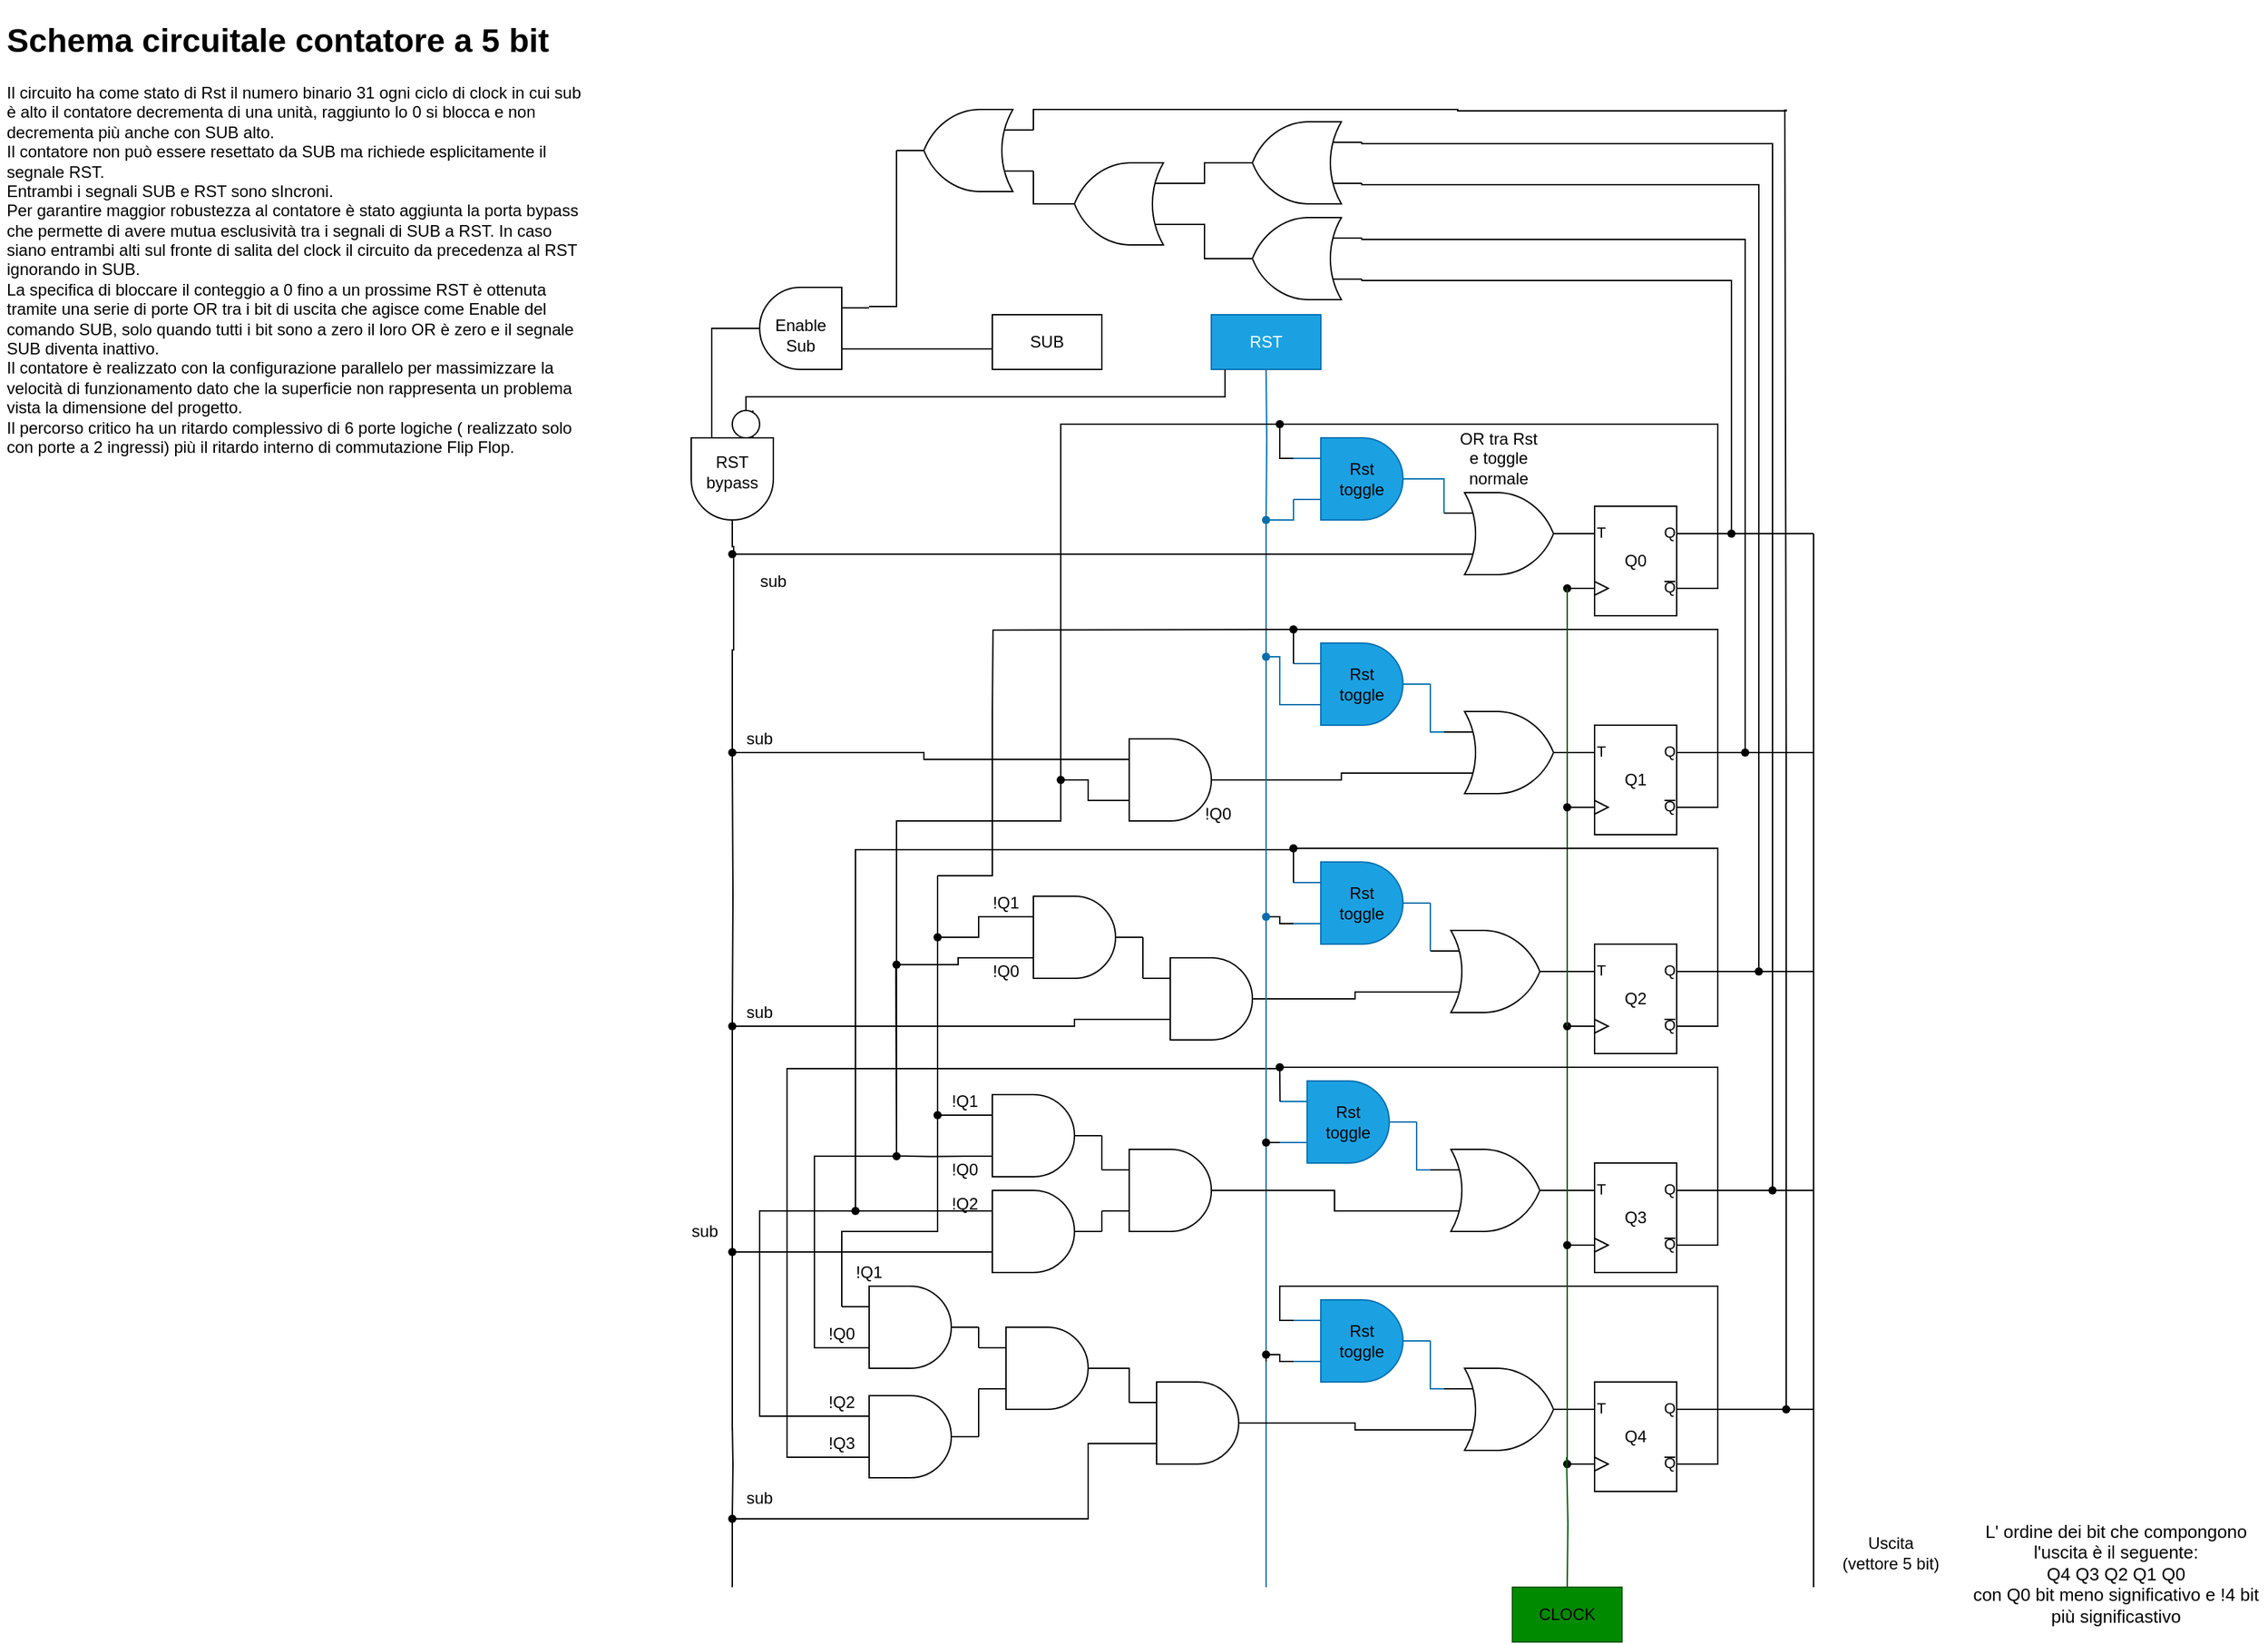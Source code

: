 <mxfile version="23.1.4" type="google">
  <diagram name="Pagina-1" id="RxAXO_6CarPos1upNolt">
    <mxGraphModel grid="1" page="1" gridSize="10" guides="1" tooltips="1" connect="1" arrows="1" fold="1" pageScale="1" pageWidth="827" pageHeight="1169" math="0" shadow="0">
      <root>
        <mxCell id="0" />
        <mxCell id="1" parent="0" />
        <mxCell id="WlcTWDefWy4ZUoaeDKO_-161" value="" style="verticalLabelPosition=bottom;shadow=0;dashed=0;align=center;html=1;verticalAlign=top;shape=mxgraph.electrical.logic_gates.t_type_flip-flop;" vertex="1" parent="1">
          <mxGeometry x="1160" y="1010" width="100" height="80" as="geometry" />
        </mxCell>
        <mxCell id="WlcTWDefWy4ZUoaeDKO_-162" value="" style="verticalLabelPosition=bottom;shadow=0;dashed=0;align=center;html=1;verticalAlign=top;shape=mxgraph.electrical.logic_gates.t_type_flip-flop;" vertex="1" parent="1">
          <mxGeometry x="1160" y="850" width="100" height="80" as="geometry" />
        </mxCell>
        <mxCell id="WlcTWDefWy4ZUoaeDKO_-163" value="" style="verticalLabelPosition=bottom;shadow=0;dashed=0;align=center;html=1;verticalAlign=top;shape=mxgraph.electrical.logic_gates.t_type_flip-flop;" vertex="1" parent="1">
          <mxGeometry x="1160" y="690" width="100" height="80" as="geometry" />
        </mxCell>
        <mxCell id="WlcTWDefWy4ZUoaeDKO_-164" value="" style="verticalLabelPosition=bottom;shadow=0;dashed=0;align=center;html=1;verticalAlign=top;shape=mxgraph.electrical.logic_gates.t_type_flip-flop;" vertex="1" parent="1">
          <mxGeometry x="1160" y="530" width="100" height="80" as="geometry" />
        </mxCell>
        <mxCell id="WlcTWDefWy4ZUoaeDKO_-165" value="" style="verticalLabelPosition=bottom;shadow=0;dashed=0;align=center;html=1;verticalAlign=top;shape=mxgraph.electrical.logic_gates.t_type_flip-flop;" vertex="1" parent="1">
          <mxGeometry x="1160" y="370" width="100" height="80" as="geometry" />
        </mxCell>
        <mxCell id="WlcTWDefWy4ZUoaeDKO_-172" value="" style="verticalLabelPosition=bottom;shadow=0;dashed=0;align=center;html=1;verticalAlign=top;shape=mxgraph.electrical.logic_gates.logic_gate;operation=and;" vertex="1" parent="1">
          <mxGeometry x="750" y="655" width="100" height="60" as="geometry" />
        </mxCell>
        <mxCell id="WlcTWDefWy4ZUoaeDKO_-173" value="" style="verticalLabelPosition=bottom;shadow=0;dashed=0;align=center;html=1;verticalAlign=top;shape=mxgraph.electrical.logic_gates.logic_gate;operation=and;" vertex="1" parent="1">
          <mxGeometry x="720" y="870" width="100" height="60" as="geometry" />
        </mxCell>
        <mxCell id="WlcTWDefWy4ZUoaeDKO_-174" value="" style="verticalLabelPosition=bottom;shadow=0;dashed=0;align=center;html=1;verticalAlign=top;shape=mxgraph.electrical.logic_gates.logic_gate;operation=and;" vertex="1" parent="1">
          <mxGeometry x="850" y="700" width="100" height="60" as="geometry" />
        </mxCell>
        <mxCell id="WlcTWDefWy4ZUoaeDKO_-189" value="" style="verticalLabelPosition=bottom;shadow=0;dashed=0;align=center;html=1;verticalAlign=top;shape=mxgraph.electrical.logic_gates.logic_gate;operation=and;" vertex="1" parent="1">
          <mxGeometry x="820" y="840" width="100" height="60" as="geometry" />
        </mxCell>
        <mxCell id="WlcTWDefWy4ZUoaeDKO_-190" value="" style="verticalLabelPosition=bottom;shadow=0;dashed=0;align=center;html=1;verticalAlign=top;shape=mxgraph.electrical.logic_gates.logic_gate;operation=and;" vertex="1" parent="1">
          <mxGeometry x="630" y="1020" width="100" height="60" as="geometry" />
        </mxCell>
        <mxCell id="WlcTWDefWy4ZUoaeDKO_-191" value="" style="verticalLabelPosition=bottom;shadow=0;dashed=0;align=center;html=1;verticalAlign=top;shape=mxgraph.electrical.logic_gates.logic_gate;operation=and;" vertex="1" parent="1">
          <mxGeometry x="720" y="800" width="100" height="60" as="geometry" />
        </mxCell>
        <mxCell id="WlcTWDefWy4ZUoaeDKO_-198" value="" style="verticalLabelPosition=bottom;shadow=0;dashed=0;align=center;html=1;verticalAlign=top;shape=mxgraph.electrical.logic_gates.logic_gate;operation=and;fillColor=#1ba1e2;fontColor=#ffffff;strokeColor=#006EAF;" vertex="1" parent="1">
          <mxGeometry x="960" y="320" width="100" height="60" as="geometry" />
        </mxCell>
        <mxCell id="WlcTWDefWy4ZUoaeDKO_-199" value="" style="verticalLabelPosition=bottom;shadow=0;dashed=0;align=center;html=1;verticalAlign=top;shape=mxgraph.electrical.logic_gates.logic_gate;operation=and;fillColor=#1ba1e2;fontColor=#ffffff;strokeColor=#006EAF;" vertex="1" parent="1">
          <mxGeometry x="960" y="950" width="100" height="60" as="geometry" />
        </mxCell>
        <mxCell id="WlcTWDefWy4ZUoaeDKO_-201" value="" style="verticalLabelPosition=bottom;shadow=0;dashed=0;align=center;html=1;verticalAlign=top;shape=mxgraph.electrical.logic_gates.logic_gate;operation=and;fillColor=#1ba1e2;fontColor=#ffffff;strokeColor=#006EAF;" vertex="1" parent="1">
          <mxGeometry x="960" y="470" width="100" height="60" as="geometry" />
        </mxCell>
        <mxCell id="WlcTWDefWy4ZUoaeDKO_-202" value="" style="verticalLabelPosition=bottom;shadow=0;dashed=0;align=center;html=1;verticalAlign=top;shape=mxgraph.electrical.logic_gates.logic_gate;operation=and;fillColor=#1ba1e2;fontColor=#ffffff;strokeColor=#006EAF;" vertex="1" parent="1">
          <mxGeometry x="960" y="630" width="100" height="60" as="geometry" />
        </mxCell>
        <mxCell id="WlcTWDefWy4ZUoaeDKO_-203" value="" style="verticalLabelPosition=bottom;shadow=0;dashed=0;align=center;html=1;verticalAlign=top;shape=mxgraph.electrical.logic_gates.logic_gate;operation=or;" vertex="1" parent="1">
          <mxGeometry x="1070" y="360" width="100" height="60" as="geometry" />
        </mxCell>
        <mxCell id="WlcTWDefWy4ZUoaeDKO_-204" value="" style="verticalLabelPosition=bottom;shadow=0;dashed=0;align=center;html=1;verticalAlign=top;shape=mxgraph.electrical.logic_gates.logic_gate;operation=or;" vertex="1" parent="1">
          <mxGeometry x="1070" y="520" width="100" height="60" as="geometry" />
        </mxCell>
        <mxCell id="WlcTWDefWy4ZUoaeDKO_-205" value="" style="verticalLabelPosition=bottom;shadow=0;dashed=0;align=center;html=1;verticalAlign=top;shape=mxgraph.electrical.logic_gates.logic_gate;operation=or;" vertex="1" parent="1">
          <mxGeometry x="1060" y="680" width="100" height="60" as="geometry" />
        </mxCell>
        <mxCell id="WlcTWDefWy4ZUoaeDKO_-206" value="" style="verticalLabelPosition=bottom;shadow=0;dashed=0;align=center;html=1;verticalAlign=top;shape=mxgraph.electrical.logic_gates.logic_gate;operation=or;" vertex="1" parent="1">
          <mxGeometry x="1060" y="840" width="100" height="60" as="geometry" />
        </mxCell>
        <mxCell id="WlcTWDefWy4ZUoaeDKO_-207" value="" style="verticalLabelPosition=bottom;shadow=0;dashed=0;align=center;html=1;verticalAlign=top;shape=mxgraph.electrical.logic_gates.logic_gate;operation=or;" vertex="1" parent="1">
          <mxGeometry x="1070" y="1000" width="100" height="60" as="geometry" />
        </mxCell>
        <mxCell id="WlcTWDefWy4ZUoaeDKO_-208" value="OR tra Rst e toggle normale" style="text;html=1;strokeColor=none;fillColor=none;align=center;verticalAlign=middle;whiteSpace=wrap;rounded=0;" vertex="1" parent="1">
          <mxGeometry x="1080" y="320" width="60" height="30" as="geometry" />
        </mxCell>
        <mxCell id="WlcTWDefWy4ZUoaeDKO_-210" value="" style="verticalLabelPosition=bottom;shadow=0;dashed=0;align=center;html=1;verticalAlign=top;shape=mxgraph.electrical.logic_gates.logic_gate;operation=and;fillColor=#1ba1e2;fontColor=#ffffff;strokeColor=#006EAF;" vertex="1" parent="1">
          <mxGeometry x="950" y="790" width="100" height="60" as="geometry" />
        </mxCell>
        <mxCell id="WlcTWDefWy4ZUoaeDKO_-211" value="" style="verticalLabelPosition=bottom;shadow=0;dashed=0;align=center;html=1;verticalAlign=top;shape=mxgraph.electrical.logic_gates.logic_gate;operation=and;" vertex="1" parent="1">
          <mxGeometry x="820" y="540" width="100" height="60" as="geometry" />
        </mxCell>
        <mxCell id="WlcTWDefWy4ZUoaeDKO_-218" value="" style="endArrow=none;html=1;rounded=0;edgeStyle=orthogonalEdgeStyle;fillColor=#1ba1e2;strokeColor=#006EAF;" edge="1" parent="1" target="WlcTWDefWy4ZUoaeDKO_-217">
          <mxGeometry width="50" height="50" relative="1" as="geometry">
            <mxPoint x="940" y="270" as="sourcePoint" />
            <mxPoint x="939" y="980.833" as="targetPoint" />
          </mxGeometry>
        </mxCell>
        <mxCell id="WlcTWDefWy4ZUoaeDKO_-217" value="" style="shape=waypoint;sketch=0;fillStyle=solid;size=6;pointerEvents=1;points=[];fillColor=#1ba1e2;resizable=0;rotatable=0;perimeter=centerPerimeter;snapToPoint=1;fontColor=#ffffff;strokeColor=#006EAF;" vertex="1" parent="1">
          <mxGeometry x="930" y="370" width="20" height="20" as="geometry" />
        </mxCell>
        <mxCell id="WlcTWDefWy4ZUoaeDKO_-223" value="" style="endArrow=none;html=1;rounded=0;edgeStyle=orthogonalEdgeStyle;exitX=0.5;exitY=0.5;exitDx=0;exitDy=0;exitPerimeter=0;entryX=0;entryY=0.75;entryDx=0;entryDy=0;entryPerimeter=0;fillColor=#1ba1e2;strokeColor=#006EAF;" edge="1" parent="1" source="WlcTWDefWy4ZUoaeDKO_-217" target="WlcTWDefWy4ZUoaeDKO_-198">
          <mxGeometry width="50" height="50" relative="1" as="geometry">
            <mxPoint x="1070" y="520" as="sourcePoint" />
            <mxPoint x="1120" y="470" as="targetPoint" />
          </mxGeometry>
        </mxCell>
        <mxCell id="WlcTWDefWy4ZUoaeDKO_-233" value="" style="endArrow=none;html=1;rounded=0;edgeStyle=orthogonalEdgeStyle;exitX=1;exitY=0.75;exitDx=0;exitDy=0;exitPerimeter=0;entryX=0;entryY=0.25;entryDx=0;entryDy=0;entryPerimeter=0;" edge="1" parent="1" source="WlcTWDefWy4ZUoaeDKO_-165" target="WlcTWDefWy4ZUoaeDKO_-198">
          <mxGeometry width="50" height="50" relative="1" as="geometry">
            <mxPoint x="1070" y="600" as="sourcePoint" />
            <mxPoint x="1120" y="550" as="targetPoint" />
            <Array as="points">
              <mxPoint x="1270" y="430" />
              <mxPoint x="1270" y="310" />
              <mxPoint x="950" y="310" />
              <mxPoint x="950" y="335" />
            </Array>
          </mxGeometry>
        </mxCell>
        <mxCell id="WlcTWDefWy4ZUoaeDKO_-235" value="" style="endArrow=none;html=1;rounded=0;edgeStyle=orthogonalEdgeStyle;exitX=1;exitY=0.5;exitDx=0;exitDy=0;exitPerimeter=0;entryX=0;entryY=0.25;entryDx=0;entryDy=0;entryPerimeter=0;fillColor=#1ba1e2;strokeColor=#006EAF;" edge="1" parent="1" source="WlcTWDefWy4ZUoaeDKO_-198" target="WlcTWDefWy4ZUoaeDKO_-203">
          <mxGeometry width="50" height="50" relative="1" as="geometry">
            <mxPoint x="1070" y="600" as="sourcePoint" />
            <mxPoint x="1120" y="550" as="targetPoint" />
          </mxGeometry>
        </mxCell>
        <mxCell id="WlcTWDefWy4ZUoaeDKO_-241" value="" style="endArrow=none;html=1;rounded=0;edgeStyle=orthogonalEdgeStyle;fillColor=#1ba1e2;strokeColor=#006EAF;" edge="1" parent="1" source="WlcTWDefWy4ZUoaeDKO_-237">
          <mxGeometry width="50" height="50" relative="1" as="geometry">
            <mxPoint x="940" y="960" as="sourcePoint" />
            <mxPoint x="940" y="1160" as="targetPoint" />
          </mxGeometry>
        </mxCell>
        <mxCell id="WlcTWDefWy4ZUoaeDKO_-242" value="" style="endArrow=none;html=1;rounded=0;edgeStyle=orthogonalEdgeStyle;exitX=1;exitY=0.5;exitDx=0;exitDy=0;exitPerimeter=0;entryX=0;entryY=0.25;entryDx=0;entryDy=0;entryPerimeter=0;fillColor=#1ba1e2;strokeColor=#006EAF;" edge="1" parent="1" source="WlcTWDefWy4ZUoaeDKO_-201" target="WlcTWDefWy4ZUoaeDKO_-204">
          <mxGeometry width="50" height="50" relative="1" as="geometry">
            <mxPoint x="1070" y="490" as="sourcePoint" />
            <mxPoint x="1120" y="440" as="targetPoint" />
            <Array as="points">
              <mxPoint x="1060" y="535" />
            </Array>
          </mxGeometry>
        </mxCell>
        <mxCell id="WlcTWDefWy4ZUoaeDKO_-244" value="" style="endArrow=none;html=1;rounded=0;edgeStyle=orthogonalEdgeStyle;exitDx=0;exitDy=0;exitPerimeter=0;" edge="1" parent="1" source="WlcTWDefWy4ZUoaeDKO_-240">
          <mxGeometry width="50" height="50" relative="1" as="geometry">
            <mxPoint x="1070" y="490" as="sourcePoint" />
            <mxPoint x="940" y="495" as="targetPoint" />
          </mxGeometry>
        </mxCell>
        <mxCell id="WlcTWDefWy4ZUoaeDKO_-245" value="" style="endArrow=none;html=1;rounded=0;edgeStyle=orthogonalEdgeStyle;exitDx=0;exitDy=0;exitPerimeter=0;" edge="1" parent="1" source="WlcTWDefWy4ZUoaeDKO_-239">
          <mxGeometry width="50" height="50" relative="1" as="geometry">
            <mxPoint x="1070" y="490" as="sourcePoint" />
            <mxPoint x="940" y="620" as="targetPoint" />
          </mxGeometry>
        </mxCell>
        <mxCell id="WlcTWDefWy4ZUoaeDKO_-246" value="" style="endArrow=none;html=1;rounded=0;edgeStyle=orthogonalEdgeStyle;exitX=0;exitY=0.75;exitDx=0;exitDy=0;exitPerimeter=0;fillColor=#1ba1e2;strokeColor=#006EAF;" edge="1" parent="1" source="WlcTWDefWy4ZUoaeDKO_-201" target="WlcTWDefWy4ZUoaeDKO_-240">
          <mxGeometry width="50" height="50" relative="1" as="geometry">
            <mxPoint x="960" y="495" as="sourcePoint" />
            <mxPoint x="940" y="495" as="targetPoint" />
          </mxGeometry>
        </mxCell>
        <mxCell id="WlcTWDefWy4ZUoaeDKO_-247" value="" style="endArrow=none;html=1;rounded=0;edgeStyle=orthogonalEdgeStyle;exitX=0;exitY=0.75;exitDx=0;exitDy=0;exitPerimeter=0;" edge="1" parent="1" source="WlcTWDefWy4ZUoaeDKO_-202" target="WlcTWDefWy4ZUoaeDKO_-239">
          <mxGeometry width="50" height="50" relative="1" as="geometry">
            <mxPoint x="960" y="620" as="sourcePoint" />
            <mxPoint x="940" y="620" as="targetPoint" />
          </mxGeometry>
        </mxCell>
        <mxCell id="WlcTWDefWy4ZUoaeDKO_-239" value="" style="shape=waypoint;sketch=0;fillStyle=solid;size=6;pointerEvents=1;points=[];fillColor=#1ba1e2;resizable=0;rotatable=0;perimeter=centerPerimeter;snapToPoint=1;fontColor=#ffffff;strokeColor=#006EAF;" vertex="1" parent="1">
          <mxGeometry x="930" y="660" width="20" height="20" as="geometry" />
        </mxCell>
        <mxCell id="WlcTWDefWy4ZUoaeDKO_-248" value="" style="endArrow=none;html=1;rounded=0;edgeStyle=orthogonalEdgeStyle;exitX=0.458;exitY=0.792;exitDx=0;exitDy=0;exitPerimeter=0;fillColor=#1ba1e2;strokeColor=#006EAF;" edge="1" parent="1" source="WlcTWDefWy4ZUoaeDKO_-217" target="WlcTWDefWy4ZUoaeDKO_-240">
          <mxGeometry width="50" height="50" relative="1" as="geometry">
            <mxPoint x="940" y="380" as="sourcePoint" />
            <mxPoint x="940" y="960.833" as="targetPoint" />
          </mxGeometry>
        </mxCell>
        <mxCell id="WlcTWDefWy4ZUoaeDKO_-240" value="" style="shape=waypoint;sketch=0;fillStyle=solid;size=6;pointerEvents=1;points=[];fillColor=#1ba1e2;resizable=0;rotatable=0;perimeter=centerPerimeter;snapToPoint=1;fontColor=#ffffff;strokeColor=#006EAF;" vertex="1" parent="1">
          <mxGeometry x="930" y="470" width="20" height="20" as="geometry" />
        </mxCell>
        <mxCell id="WlcTWDefWy4ZUoaeDKO_-249" value="" style="endArrow=none;html=1;rounded=0;edgeStyle=orthogonalEdgeStyle;exitDx=0;exitDy=0;exitPerimeter=0;entryX=0.506;entryY=0.806;entryDx=0;entryDy=0;entryPerimeter=0;fillColor=#1ba1e2;strokeColor=#006EAF;" edge="1" parent="1" source="WlcTWDefWy4ZUoaeDKO_-271" target="WlcTWDefWy4ZUoaeDKO_-237">
          <mxGeometry width="50" height="50" relative="1" as="geometry">
            <mxPoint x="939.58" y="490" as="sourcePoint" />
            <mxPoint x="939.58" y="960" as="targetPoint" />
          </mxGeometry>
        </mxCell>
        <mxCell id="WlcTWDefWy4ZUoaeDKO_-250" value="" style="endArrow=none;html=1;rounded=0;edgeStyle=orthogonalEdgeStyle;exitX=1;exitY=0.5;exitDx=0;exitDy=0;exitPerimeter=0;entryX=0;entryY=0.25;entryDx=0;entryDy=0;entryPerimeter=0;fillColor=#1ba1e2;strokeColor=#006EAF;" edge="1" parent="1" source="WlcTWDefWy4ZUoaeDKO_-202" target="WlcTWDefWy4ZUoaeDKO_-205">
          <mxGeometry width="50" height="50" relative="1" as="geometry">
            <mxPoint x="1070" y="660" as="sourcePoint" />
            <mxPoint x="1120" y="610" as="targetPoint" />
            <Array as="points">
              <mxPoint x="1060" y="695" />
            </Array>
          </mxGeometry>
        </mxCell>
        <mxCell id="WlcTWDefWy4ZUoaeDKO_-251" value="" style="endArrow=none;html=1;rounded=0;edgeStyle=orthogonalEdgeStyle;exitX=1;exitY=0.5;exitDx=0;exitDy=0;exitPerimeter=0;entryX=0;entryY=0.25;entryDx=0;entryDy=0;entryPerimeter=0;fillColor=#1ba1e2;strokeColor=#006EAF;" edge="1" parent="1" source="WlcTWDefWy4ZUoaeDKO_-210" target="WlcTWDefWy4ZUoaeDKO_-206">
          <mxGeometry width="50" height="50" relative="1" as="geometry">
            <mxPoint x="1070" y="660" as="sourcePoint" />
            <mxPoint x="1120" y="610" as="targetPoint" />
            <Array as="points">
              <mxPoint x="1060" y="855" />
            </Array>
          </mxGeometry>
        </mxCell>
        <mxCell id="WlcTWDefWy4ZUoaeDKO_-252" value="" style="endArrow=none;html=1;rounded=0;edgeStyle=orthogonalEdgeStyle;exitX=1;exitY=0.5;exitDx=0;exitDy=0;exitPerimeter=0;entryX=0;entryY=0.25;entryDx=0;entryDy=0;entryPerimeter=0;fillColor=#1ba1e2;strokeColor=#006EAF;" edge="1" parent="1" source="WlcTWDefWy4ZUoaeDKO_-199" target="WlcTWDefWy4ZUoaeDKO_-207">
          <mxGeometry width="50" height="50" relative="1" as="geometry">
            <mxPoint x="1070" y="910" as="sourcePoint" />
            <mxPoint x="1120" y="860" as="targetPoint" />
            <Array as="points">
              <mxPoint x="1060" y="1015" />
            </Array>
          </mxGeometry>
        </mxCell>
        <mxCell id="WlcTWDefWy4ZUoaeDKO_-253" value="" style="endArrow=none;html=1;rounded=0;edgeStyle=orthogonalEdgeStyle;exitDx=0;exitDy=0;exitPerimeter=0;entryX=0;entryY=0.25;entryDx=0;entryDy=0;entryPerimeter=0;" edge="1" parent="1" source="WlcTWDefWy4ZUoaeDKO_-339" target="WlcTWDefWy4ZUoaeDKO_-201">
          <mxGeometry width="50" height="50" relative="1" as="geometry">
            <mxPoint x="1070" y="660" as="sourcePoint" />
            <mxPoint x="1120" y="610" as="targetPoint" />
            <Array as="points">
              <mxPoint x="960" y="460" />
            </Array>
          </mxGeometry>
        </mxCell>
        <mxCell id="WlcTWDefWy4ZUoaeDKO_-254" value="" style="endArrow=none;html=1;rounded=0;edgeStyle=orthogonalEdgeStyle;exitDx=0;exitDy=0;exitPerimeter=0;entryX=0;entryY=0.25;entryDx=0;entryDy=0;entryPerimeter=0;" edge="1" parent="1" source="rrwmgoVboqwALu1xkODb-2" target="WlcTWDefWy4ZUoaeDKO_-202">
          <mxGeometry width="50" height="50" relative="1" as="geometry">
            <mxPoint x="1070" y="660" as="sourcePoint" />
            <mxPoint x="1030" y="600" as="targetPoint" />
            <Array as="points">
              <mxPoint x="960" y="620" />
            </Array>
          </mxGeometry>
        </mxCell>
        <mxCell id="WlcTWDefWy4ZUoaeDKO_-255" value="" style="endArrow=none;html=1;rounded=0;edgeStyle=orthogonalEdgeStyle;exitDx=0;exitDy=0;exitPerimeter=0;entryX=0;entryY=0.25;entryDx=0;entryDy=0;entryPerimeter=0;" edge="1" parent="1" source="rrwmgoVboqwALu1xkODb-4">
          <mxGeometry width="50" height="50" relative="1" as="geometry">
            <mxPoint x="1270.21" y="910" as="sourcePoint" />
            <mxPoint x="950.21" y="805" as="targetPoint" />
            <Array as="points">
              <mxPoint x="950" y="780" />
            </Array>
          </mxGeometry>
        </mxCell>
        <mxCell id="WlcTWDefWy4ZUoaeDKO_-256" value="" style="endArrow=none;html=1;rounded=0;edgeStyle=orthogonalEdgeStyle;exitX=1;exitY=0.75;exitDx=0;exitDy=0;exitPerimeter=0;entryX=0;entryY=0.25;entryDx=0;entryDy=0;entryPerimeter=0;" edge="1" parent="1" source="WlcTWDefWy4ZUoaeDKO_-161" target="WlcTWDefWy4ZUoaeDKO_-199">
          <mxGeometry width="50" height="50" relative="1" as="geometry">
            <mxPoint x="1070" y="910" as="sourcePoint" />
            <mxPoint x="1120" y="860" as="targetPoint" />
            <Array as="points">
              <mxPoint x="1270" y="1070" />
              <mxPoint x="1270" y="940" />
              <mxPoint x="950" y="940" />
              <mxPoint x="950" y="965" />
            </Array>
          </mxGeometry>
        </mxCell>
        <mxCell id="WlcTWDefWy4ZUoaeDKO_-258" value="" style="endArrow=none;html=1;rounded=0;edgeStyle=orthogonalEdgeStyle;exitDx=0;exitDy=0;exitPerimeter=0;" edge="1" parent="1" source="WlcTWDefWy4ZUoaeDKO_-237">
          <mxGeometry width="50" height="50" relative="1" as="geometry">
            <mxPoint x="1070" y="830" as="sourcePoint" />
            <mxPoint x="940" y="995" as="targetPoint" />
          </mxGeometry>
        </mxCell>
        <mxCell id="WlcTWDefWy4ZUoaeDKO_-266" value="" style="shape=waypoint;sketch=0;fillStyle=solid;size=6;pointerEvents=1;points=[];fillColor=none;resizable=0;rotatable=0;perimeter=centerPerimeter;snapToPoint=1;" vertex="1" parent="1">
          <mxGeometry x="540" y="395" width="20" height="20" as="geometry" />
        </mxCell>
        <mxCell id="WlcTWDefWy4ZUoaeDKO_-270" value="" style="endArrow=none;html=1;rounded=0;edgeStyle=orthogonalEdgeStyle;exitDx=0;exitDy=0;" edge="1" parent="1" source="WlcTWDefWy4ZUoaeDKO_-264">
          <mxGeometry width="50" height="50" relative="1" as="geometry">
            <mxPoint x="550" y="745" as="sourcePoint" />
            <mxPoint x="550" y="1045" as="targetPoint" />
            <Array as="points">
              <mxPoint x="550" y="885" />
              <mxPoint x="550" y="885" />
            </Array>
          </mxGeometry>
        </mxCell>
        <mxCell id="WlcTWDefWy4ZUoaeDKO_-272" value="" style="endArrow=none;html=1;rounded=0;edgeStyle=orthogonalEdgeStyle;exitDx=0;exitDy=0;exitPerimeter=0;" edge="1" parent="1" source="WlcTWDefWy4ZUoaeDKO_-271">
          <mxGeometry width="50" height="50" relative="1" as="geometry">
            <mxPoint x="939.08" y="485" as="sourcePoint" />
            <mxPoint x="939.5" y="835" as="targetPoint" />
          </mxGeometry>
        </mxCell>
        <mxCell id="WlcTWDefWy4ZUoaeDKO_-273" value="" style="endArrow=none;html=1;rounded=0;edgeStyle=orthogonalEdgeStyle;exitX=0;exitY=0.75;exitDx=0;exitDy=0;exitPerimeter=0;entryX=0.625;entryY=0.708;entryDx=0;entryDy=0;entryPerimeter=0;" edge="1" parent="1" source="WlcTWDefWy4ZUoaeDKO_-210" target="WlcTWDefWy4ZUoaeDKO_-271">
          <mxGeometry width="50" height="50" relative="1" as="geometry">
            <mxPoint x="1070" y="790" as="sourcePoint" />
            <mxPoint x="1120" y="740" as="targetPoint" />
          </mxGeometry>
        </mxCell>
        <mxCell id="WlcTWDefWy4ZUoaeDKO_-277" value="" style="endArrow=none;html=1;rounded=0;edgeStyle=orthogonalEdgeStyle;entryX=0;entryY=0.75;entryDx=0;entryDy=0;entryPerimeter=0;" edge="1" parent="1" source="WlcTWDefWy4ZUoaeDKO_-266" target="WlcTWDefWy4ZUoaeDKO_-203">
          <mxGeometry width="50" height="50" relative="1" as="geometry">
            <mxPoint x="1070" y="450" as="sourcePoint" />
            <mxPoint x="1120" y="400" as="targetPoint" />
          </mxGeometry>
        </mxCell>
        <mxCell id="WlcTWDefWy4ZUoaeDKO_-279" value="" style="endArrow=none;html=1;rounded=0;edgeStyle=orthogonalEdgeStyle;exitX=1;exitY=0.5;exitDx=0;exitDy=0;exitPerimeter=0;entryX=0;entryY=0.75;entryDx=0;entryDy=0;entryPerimeter=0;" edge="1" parent="1" source="WlcTWDefWy4ZUoaeDKO_-211" target="WlcTWDefWy4ZUoaeDKO_-204">
          <mxGeometry width="50" height="50" relative="1" as="geometry">
            <mxPoint x="1070" y="700" as="sourcePoint" />
            <mxPoint x="1120" y="650" as="targetPoint" />
          </mxGeometry>
        </mxCell>
        <mxCell id="WlcTWDefWy4ZUoaeDKO_-284" value="" style="endArrow=none;html=1;rounded=0;edgeStyle=orthogonalEdgeStyle;entryDx=0;entryDy=0;entryPerimeter=0;" edge="1" parent="1" target="WlcTWDefWy4ZUoaeDKO_-283">
          <mxGeometry width="50" height="50" relative="1" as="geometry">
            <mxPoint x="950" y="310" as="sourcePoint" />
            <mxPoint x="800" y="585" as="targetPoint" />
          </mxGeometry>
        </mxCell>
        <mxCell id="WlcTWDefWy4ZUoaeDKO_-283" value="" style="shape=waypoint;sketch=0;fillStyle=solid;size=6;pointerEvents=1;points=[];fillColor=none;resizable=0;rotatable=0;perimeter=centerPerimeter;snapToPoint=1;" vertex="1" parent="1">
          <mxGeometry x="940" y="300" width="20" height="20" as="geometry" />
        </mxCell>
        <mxCell id="WlcTWDefWy4ZUoaeDKO_-285" value="" style="endArrow=none;html=1;rounded=0;edgeStyle=orthogonalEdgeStyle;" edge="1" parent="1">
          <mxGeometry width="50" height="50" relative="1" as="geometry">
            <mxPoint x="960" y="460" as="sourcePoint" />
            <mxPoint x="740" y="520" as="targetPoint" />
          </mxGeometry>
        </mxCell>
        <mxCell id="WlcTWDefWy4ZUoaeDKO_-289" value="" style="endArrow=none;html=1;rounded=0;edgeStyle=orthogonalEdgeStyle;exitX=1;exitY=0.5;exitDx=0;exitDy=0;exitPerimeter=0;entryX=0;entryY=0.25;entryDx=0;entryDy=0;entryPerimeter=0;" edge="1" parent="1" source="WlcTWDefWy4ZUoaeDKO_-172" target="WlcTWDefWy4ZUoaeDKO_-174">
          <mxGeometry width="50" height="50" relative="1" as="geometry">
            <mxPoint x="1070" y="620" as="sourcePoint" />
            <mxPoint x="830" y="700" as="targetPoint" />
            <Array as="points">
              <mxPoint x="850" y="700" />
              <mxPoint x="850" y="700" />
            </Array>
          </mxGeometry>
        </mxCell>
        <mxCell id="WlcTWDefWy4ZUoaeDKO_-290" value="sub" style="text;html=1;strokeColor=none;fillColor=none;align=center;verticalAlign=middle;whiteSpace=wrap;rounded=0;" vertex="1" parent="1">
          <mxGeometry x="540" y="525" width="60" height="30" as="geometry" />
        </mxCell>
        <mxCell id="WlcTWDefWy4ZUoaeDKO_-291" value="sub" style="text;html=1;strokeColor=none;fillColor=none;align=center;verticalAlign=middle;whiteSpace=wrap;rounded=0;" vertex="1" parent="1">
          <mxGeometry x="550" y="410" width="60" height="30" as="geometry" />
        </mxCell>
        <mxCell id="WlcTWDefWy4ZUoaeDKO_-292" value="Q0" style="text;html=1;strokeColor=none;fillColor=none;align=center;verticalAlign=middle;whiteSpace=wrap;rounded=0;" vertex="1" parent="1">
          <mxGeometry x="1180" y="395" width="60" height="30" as="geometry" />
        </mxCell>
        <mxCell id="WlcTWDefWy4ZUoaeDKO_-293" value="Q1" style="text;html=1;strokeColor=none;fillColor=none;align=center;verticalAlign=middle;whiteSpace=wrap;rounded=0;" vertex="1" parent="1">
          <mxGeometry x="1180" y="555" width="60" height="30" as="geometry" />
        </mxCell>
        <mxCell id="WlcTWDefWy4ZUoaeDKO_-294" value="Q2" style="text;html=1;strokeColor=none;fillColor=none;align=center;verticalAlign=middle;whiteSpace=wrap;rounded=0;" vertex="1" parent="1">
          <mxGeometry x="1180" y="715" width="60" height="30" as="geometry" />
        </mxCell>
        <mxCell id="WlcTWDefWy4ZUoaeDKO_-295" value="Q3" style="text;html=1;strokeColor=none;fillColor=none;align=center;verticalAlign=middle;whiteSpace=wrap;rounded=0;" vertex="1" parent="1">
          <mxGeometry x="1180" y="875" width="60" height="30" as="geometry" />
        </mxCell>
        <mxCell id="WlcTWDefWy4ZUoaeDKO_-296" value="Q4" style="text;html=1;strokeColor=none;fillColor=none;align=center;verticalAlign=middle;whiteSpace=wrap;rounded=0;" vertex="1" parent="1">
          <mxGeometry x="1180" y="1035" width="60" height="30" as="geometry" />
        </mxCell>
        <mxCell id="WlcTWDefWy4ZUoaeDKO_-299" value="sub" style="text;html=1;strokeColor=none;fillColor=none;align=center;verticalAlign=middle;whiteSpace=wrap;rounded=0;" vertex="1" parent="1">
          <mxGeometry x="540" y="725" width="60" height="30" as="geometry" />
        </mxCell>
        <mxCell id="WlcTWDefWy4ZUoaeDKO_-300" value="!Q0" style="text;html=1;strokeColor=none;fillColor=none;align=center;verticalAlign=middle;whiteSpace=wrap;rounded=0;" vertex="1" parent="1">
          <mxGeometry x="875" y="580" width="60" height="30" as="geometry" />
        </mxCell>
        <mxCell id="WlcTWDefWy4ZUoaeDKO_-301" value="!Q0" style="text;html=1;strokeColor=none;fillColor=none;align=center;verticalAlign=middle;whiteSpace=wrap;rounded=0;" vertex="1" parent="1">
          <mxGeometry x="720" y="695" width="60" height="30" as="geometry" />
        </mxCell>
        <mxCell id="WlcTWDefWy4ZUoaeDKO_-302" value="!Q1" style="text;html=1;strokeColor=none;fillColor=none;align=center;verticalAlign=middle;whiteSpace=wrap;rounded=0;" vertex="1" parent="1">
          <mxGeometry x="720" y="645" width="60" height="30" as="geometry" />
        </mxCell>
        <mxCell id="WlcTWDefWy4ZUoaeDKO_-303" value="" style="endArrow=none;html=1;rounded=0;edgeStyle=orthogonalEdgeStyle;exitX=1;exitY=0.5;exitDx=0;exitDy=0;exitPerimeter=0;entryX=0;entryY=0.75;entryDx=0;entryDy=0;entryPerimeter=0;" edge="1" parent="1" source="WlcTWDefWy4ZUoaeDKO_-174" target="WlcTWDefWy4ZUoaeDKO_-205">
          <mxGeometry width="50" height="50" relative="1" as="geometry">
            <mxPoint x="1070" y="700" as="sourcePoint" />
            <mxPoint x="1120" y="650" as="targetPoint" />
          </mxGeometry>
        </mxCell>
        <mxCell id="WlcTWDefWy4ZUoaeDKO_-306" value="" style="verticalLabelPosition=bottom;shadow=0;dashed=0;align=center;html=1;verticalAlign=top;shape=mxgraph.electrical.logic_gates.logic_gate;operation=and;" vertex="1" parent="1">
          <mxGeometry x="630" y="940" width="100" height="60" as="geometry" />
        </mxCell>
        <mxCell id="WlcTWDefWy4ZUoaeDKO_-308" value="" style="verticalLabelPosition=bottom;shadow=0;dashed=0;align=center;html=1;verticalAlign=top;shape=mxgraph.electrical.logic_gates.logic_gate;operation=and;" vertex="1" parent="1">
          <mxGeometry x="840" y="1010" width="100" height="60" as="geometry" />
        </mxCell>
        <mxCell id="WlcTWDefWy4ZUoaeDKO_-314" value="" style="endArrow=none;html=1;rounded=0;edgeStyle=orthogonalEdgeStyle;exitDx=0;exitDy=0;exitPerimeter=0;" edge="1" parent="1" source="WlcTWDefWy4ZUoaeDKO_-335">
          <mxGeometry width="50" height="50" relative="1" as="geometry">
            <mxPoint x="1070" y="790" as="sourcePoint" />
            <mxPoint x="700" y="640" as="targetPoint" />
            <Array as="points" />
          </mxGeometry>
        </mxCell>
        <mxCell id="WlcTWDefWy4ZUoaeDKO_-316" value="!Q1" style="text;html=1;strokeColor=none;fillColor=none;align=center;verticalAlign=middle;whiteSpace=wrap;rounded=0;" vertex="1" parent="1">
          <mxGeometry x="690" y="790" width="60" height="30" as="geometry" />
        </mxCell>
        <mxCell id="WlcTWDefWy4ZUoaeDKO_-317" value="" style="endArrow=none;html=1;rounded=0;edgeStyle=orthogonalEdgeStyle;exitX=1;exitY=0.5;exitDx=0;exitDy=0;exitPerimeter=0;entryX=0;entryY=0.25;entryDx=0;entryDy=0;entryPerimeter=0;" edge="1" parent="1" source="WlcTWDefWy4ZUoaeDKO_-191" target="WlcTWDefWy4ZUoaeDKO_-189">
          <mxGeometry width="50" height="50" relative="1" as="geometry">
            <mxPoint x="1070" y="790" as="sourcePoint" />
            <mxPoint x="1120" y="740" as="targetPoint" />
            <Array as="points">
              <mxPoint x="820" y="840" />
              <mxPoint x="820" y="840" />
            </Array>
          </mxGeometry>
        </mxCell>
        <mxCell id="WlcTWDefWy4ZUoaeDKO_-320" value="" style="endArrow=none;html=1;rounded=0;edgeStyle=orthogonalEdgeStyle;exitX=0;exitY=0.75;exitDx=0;exitDy=0;exitPerimeter=0;" edge="1" parent="1" source="WlcTWDefWy4ZUoaeDKO_-173">
          <mxGeometry width="50" height="50" relative="1" as="geometry">
            <mxPoint x="1070" y="870" as="sourcePoint" />
            <mxPoint x="550" y="915" as="targetPoint" />
          </mxGeometry>
        </mxCell>
        <mxCell id="WlcTWDefWy4ZUoaeDKO_-325" value="" style="endArrow=none;html=1;rounded=0;edgeStyle=orthogonalEdgeStyle;entryX=0;entryY=0.25;entryDx=0;entryDy=0;entryPerimeter=0;" edge="1" parent="1" source="WlcTWDefWy4ZUoaeDKO_-335" target="WlcTWDefWy4ZUoaeDKO_-172">
          <mxGeometry width="50" height="50" relative="1" as="geometry">
            <mxPoint x="700" y="680" as="sourcePoint" />
            <mxPoint x="1120" y="570" as="targetPoint" />
          </mxGeometry>
        </mxCell>
        <mxCell id="WlcTWDefWy4ZUoaeDKO_-328" value="!Q0" style="text;html=1;strokeColor=none;fillColor=none;align=center;verticalAlign=middle;whiteSpace=wrap;rounded=0;" vertex="1" parent="1">
          <mxGeometry x="690" y="840" width="60" height="30" as="geometry" />
        </mxCell>
        <mxCell id="WlcTWDefWy4ZUoaeDKO_-332" value="" style="endArrow=none;html=1;rounded=0;edgeStyle=orthogonalEdgeStyle;exitX=0;exitY=0.75;exitDx=0;exitDy=0;exitPerimeter=0;" edge="1" parent="1" source="WlcTWDefWy4ZUoaeDKO_-172" target="WlcTWDefWy4ZUoaeDKO_-333">
          <mxGeometry width="50" height="50" relative="1" as="geometry">
            <mxPoint x="1070" y="620" as="sourcePoint" />
            <mxPoint x="690" y="705" as="targetPoint" />
          </mxGeometry>
        </mxCell>
        <mxCell id="WlcTWDefWy4ZUoaeDKO_-334" value="" style="endArrow=none;html=1;rounded=0;edgeStyle=orthogonalEdgeStyle;exitDx=0;exitDy=0;exitPerimeter=0;" edge="1" parent="1" source="WlcTWDefWy4ZUoaeDKO_-333">
          <mxGeometry width="50" height="50" relative="1" as="geometry">
            <mxPoint x="690" y="840" as="sourcePoint" />
            <mxPoint x="670" y="705" as="targetPoint" />
            <Array as="points">
              <mxPoint x="670" y="705" />
            </Array>
          </mxGeometry>
        </mxCell>
        <mxCell id="WlcTWDefWy4ZUoaeDKO_-336" value="" style="endArrow=none;html=1;rounded=0;edgeStyle=orthogonalEdgeStyle;exitDx=0;exitDy=0;exitPerimeter=0;" edge="1" parent="1" source="WlcTWDefWy4ZUoaeDKO_-351" target="WlcTWDefWy4ZUoaeDKO_-335">
          <mxGeometry width="50" height="50" relative="1" as="geometry">
            <mxPoint x="710" y="815" as="sourcePoint" />
            <mxPoint x="700" y="640" as="targetPoint" />
            <Array as="points" />
          </mxGeometry>
        </mxCell>
        <mxCell id="WlcTWDefWy4ZUoaeDKO_-340" value="" style="endArrow=none;html=1;rounded=0;edgeStyle=orthogonalEdgeStyle;exitX=1;exitY=0.75;exitDx=0;exitDy=0;exitPerimeter=0;entryDx=0;entryDy=0;entryPerimeter=0;" edge="1" parent="1" source="WlcTWDefWy4ZUoaeDKO_-164" target="WlcTWDefWy4ZUoaeDKO_-339">
          <mxGeometry width="50" height="50" relative="1" as="geometry">
            <mxPoint x="1260" y="590" as="sourcePoint" />
            <mxPoint x="960" y="485" as="targetPoint" />
            <Array as="points">
              <mxPoint x="1270" y="590" />
              <mxPoint x="1270" y="460" />
            </Array>
          </mxGeometry>
        </mxCell>
        <mxCell id="WlcTWDefWy4ZUoaeDKO_-339" value="" style="shape=waypoint;sketch=0;fillStyle=solid;size=6;pointerEvents=1;points=[];fillColor=none;resizable=0;rotatable=0;perimeter=centerPerimeter;snapToPoint=1;" vertex="1" parent="1">
          <mxGeometry x="950" y="450" width="20" height="20" as="geometry" />
        </mxCell>
        <mxCell id="WlcTWDefWy4ZUoaeDKO_-341" value="" style="endArrow=none;html=1;rounded=0;edgeStyle=orthogonalEdgeStyle;entryX=0;entryY=0.25;entryDx=0;entryDy=0;entryPerimeter=0;" edge="1" parent="1" source="gaqO3BgbpdZAiRIcxpaD-61" target="WlcTWDefWy4ZUoaeDKO_-173">
          <mxGeometry width="50" height="50" relative="1" as="geometry">
            <mxPoint x="960" y="620" as="sourcePoint" />
            <mxPoint x="1120" y="740" as="targetPoint" />
            <Array as="points">
              <mxPoint x="640" y="621" />
              <mxPoint x="640" y="885" />
            </Array>
          </mxGeometry>
        </mxCell>
        <mxCell id="WlcTWDefWy4ZUoaeDKO_-342" value="" style="endArrow=none;html=1;rounded=0;edgeStyle=orthogonalEdgeStyle;exitDx=0;exitDy=0;" edge="1" parent="1" source="gaqO3BgbpdZAiRIcxpaD-56" target="WlcTWDefWy4ZUoaeDKO_-264">
          <mxGeometry width="50" height="50" relative="1" as="geometry">
            <mxPoint x="550" y="745" as="sourcePoint" />
            <mxPoint x="550" y="1045" as="targetPoint" />
            <Array as="points" />
          </mxGeometry>
        </mxCell>
        <mxCell id="WlcTWDefWy4ZUoaeDKO_-264" value="" style="shape=waypoint;sketch=0;fillStyle=solid;size=6;pointerEvents=1;points=[];fillColor=none;resizable=0;rotatable=0;perimeter=centerPerimeter;snapToPoint=1;" vertex="1" parent="1">
          <mxGeometry x="540" y="905" width="20" height="20" as="geometry" />
        </mxCell>
        <mxCell id="WlcTWDefWy4ZUoaeDKO_-343" value="!Q2" style="text;html=1;strokeColor=none;fillColor=none;align=center;verticalAlign=middle;whiteSpace=wrap;rounded=0;" vertex="1" parent="1">
          <mxGeometry x="690" y="865" width="60" height="30" as="geometry" />
        </mxCell>
        <mxCell id="WlcTWDefWy4ZUoaeDKO_-344" value="" style="endArrow=none;html=1;rounded=0;edgeStyle=orthogonalEdgeStyle;exitX=1;exitY=0.5;exitDx=0;exitDy=0;exitPerimeter=0;entryX=0;entryY=0.75;entryDx=0;entryDy=0;entryPerimeter=0;" edge="1" parent="1" source="WlcTWDefWy4ZUoaeDKO_-173" target="WlcTWDefWy4ZUoaeDKO_-189">
          <mxGeometry width="50" height="50" relative="1" as="geometry">
            <mxPoint x="1070" y="790" as="sourcePoint" />
            <mxPoint x="1120" y="740" as="targetPoint" />
          </mxGeometry>
        </mxCell>
        <mxCell id="WlcTWDefWy4ZUoaeDKO_-345" value="" style="endArrow=none;html=1;rounded=0;edgeStyle=orthogonalEdgeStyle;exitX=1;exitY=0.5;exitDx=0;exitDy=0;exitPerimeter=0;entryX=0;entryY=0.75;entryDx=0;entryDy=0;entryPerimeter=0;" edge="1" parent="1" source="WlcTWDefWy4ZUoaeDKO_-189" target="WlcTWDefWy4ZUoaeDKO_-206">
          <mxGeometry width="50" height="50" relative="1" as="geometry">
            <mxPoint x="1070" y="870" as="sourcePoint" />
            <mxPoint x="1120" y="820" as="targetPoint" />
          </mxGeometry>
        </mxCell>
        <mxCell id="WlcTWDefWy4ZUoaeDKO_-346" value="" style="verticalLabelPosition=bottom;shadow=0;dashed=0;align=center;html=1;verticalAlign=top;shape=mxgraph.electrical.logic_gates.logic_gate;operation=and;" vertex="1" parent="1">
          <mxGeometry x="730" y="970" width="100" height="60" as="geometry" />
        </mxCell>
        <mxCell id="WlcTWDefWy4ZUoaeDKO_-348" value="" style="endArrow=none;html=1;rounded=0;edgeStyle=orthogonalEdgeStyle;entryDx=0;entryDy=0;entryPerimeter=0;" edge="1" parent="1" target="WlcTWDefWy4ZUoaeDKO_-335">
          <mxGeometry width="50" height="50" relative="1" as="geometry">
            <mxPoint x="700" y="680" as="sourcePoint" />
            <mxPoint x="790" y="670" as="targetPoint" />
          </mxGeometry>
        </mxCell>
        <mxCell id="WlcTWDefWy4ZUoaeDKO_-335" value="" style="shape=waypoint;sketch=0;fillStyle=solid;size=6;pointerEvents=1;points=[];fillColor=none;resizable=0;rotatable=0;perimeter=centerPerimeter;snapToPoint=1;" vertex="1" parent="1">
          <mxGeometry x="690" y="675" width="20" height="20" as="geometry" />
        </mxCell>
        <mxCell id="WlcTWDefWy4ZUoaeDKO_-351" value="" style="shape=waypoint;sketch=0;fillStyle=solid;size=6;pointerEvents=1;points=[];fillColor=none;resizable=0;rotatable=0;perimeter=centerPerimeter;snapToPoint=1;" vertex="1" parent="1">
          <mxGeometry x="690" y="805" width="20" height="20" as="geometry" />
        </mxCell>
        <mxCell id="WlcTWDefWy4ZUoaeDKO_-355" value="" style="shape=waypoint;sketch=0;fillStyle=solid;size=6;pointerEvents=1;points=[];fillColor=none;resizable=0;rotatable=0;perimeter=centerPerimeter;snapToPoint=1;" vertex="1" parent="1">
          <mxGeometry x="630" y="875" width="20" height="20" as="geometry" />
        </mxCell>
        <mxCell id="WlcTWDefWy4ZUoaeDKO_-356" value="" style="endArrow=none;html=1;rounded=0;edgeStyle=orthogonalEdgeStyle;exitX=0.567;exitY=0.917;exitDx=0;exitDy=0;exitPerimeter=0;entryX=0;entryY=0.25;entryDx=0;entryDy=0;entryPerimeter=0;" edge="1" parent="1" source="WlcTWDefWy4ZUoaeDKO_-351" target="WlcTWDefWy4ZUoaeDKO_-306">
          <mxGeometry width="50" height="50" relative="1" as="geometry">
            <mxPoint x="1070" y="910" as="sourcePoint" />
            <mxPoint x="1120" y="860" as="targetPoint" />
            <Array as="points">
              <mxPoint x="700" y="900" />
              <mxPoint x="630" y="900" />
              <mxPoint x="630" y="955" />
            </Array>
          </mxGeometry>
        </mxCell>
        <mxCell id="WlcTWDefWy4ZUoaeDKO_-359" value="!Q1" style="text;html=1;strokeColor=none;fillColor=none;align=center;verticalAlign=middle;whiteSpace=wrap;rounded=0;" vertex="1" parent="1">
          <mxGeometry x="620" y="915" width="60" height="30" as="geometry" />
        </mxCell>
        <mxCell id="WlcTWDefWy4ZUoaeDKO_-360" value="!Q0" style="text;html=1;strokeColor=none;fillColor=none;align=center;verticalAlign=middle;whiteSpace=wrap;rounded=0;" vertex="1" parent="1">
          <mxGeometry x="600" y="960" width="60" height="30" as="geometry" />
        </mxCell>
        <mxCell id="WlcTWDefWy4ZUoaeDKO_-361" value="" style="endArrow=none;html=1;rounded=0;edgeStyle=orthogonalEdgeStyle;entryX=0;entryY=0.25;entryDx=0;entryDy=0;entryPerimeter=0;" edge="1" parent="1" source="WlcTWDefWy4ZUoaeDKO_-355" target="WlcTWDefWy4ZUoaeDKO_-190">
          <mxGeometry width="50" height="50" relative="1" as="geometry">
            <mxPoint x="760" y="940" as="sourcePoint" />
            <mxPoint x="610" y="1035" as="targetPoint" />
            <Array as="points">
              <mxPoint x="570" y="885" />
              <mxPoint x="570" y="1035" />
            </Array>
          </mxGeometry>
        </mxCell>
        <mxCell id="WlcTWDefWy4ZUoaeDKO_-362" value="sub" style="text;html=1;strokeColor=none;fillColor=none;align=center;verticalAlign=middle;whiteSpace=wrap;rounded=0;" vertex="1" parent="1">
          <mxGeometry x="500" y="885" width="60" height="30" as="geometry" />
        </mxCell>
        <mxCell id="WlcTWDefWy4ZUoaeDKO_-363" value="!Q2" style="text;html=1;strokeColor=none;fillColor=none;align=center;verticalAlign=middle;whiteSpace=wrap;rounded=0;" vertex="1" parent="1">
          <mxGeometry x="600" y="1010" width="60" height="30" as="geometry" />
        </mxCell>
        <mxCell id="WlcTWDefWy4ZUoaeDKO_-365" value="" style="endArrow=none;html=1;rounded=0;edgeStyle=orthogonalEdgeStyle;entryX=0;entryY=0.75;entryDx=0;entryDy=0;entryPerimeter=0;" edge="1" parent="1" target="WlcTWDefWy4ZUoaeDKO_-190">
          <mxGeometry width="50" height="50" relative="1" as="geometry">
            <mxPoint x="950" y="780" as="sourcePoint" />
            <mxPoint x="570" y="970" as="targetPoint" />
            <Array as="points">
              <mxPoint x="950" y="781" />
              <mxPoint x="590" y="781" />
              <mxPoint x="590" y="1065" />
            </Array>
          </mxGeometry>
        </mxCell>
        <mxCell id="WlcTWDefWy4ZUoaeDKO_-366" value="" style="endArrow=none;html=1;rounded=0;edgeStyle=orthogonalEdgeStyle;exitX=1;exitY=0.5;exitDx=0;exitDy=0;exitPerimeter=0;entryX=0;entryY=0.25;entryDx=0;entryDy=0;entryPerimeter=0;" edge="1" parent="1" source="WlcTWDefWy4ZUoaeDKO_-306" target="WlcTWDefWy4ZUoaeDKO_-346">
          <mxGeometry width="50" height="50" relative="1" as="geometry">
            <mxPoint x="1070" y="910" as="sourcePoint" />
            <mxPoint x="1120" y="860" as="targetPoint" />
          </mxGeometry>
        </mxCell>
        <mxCell id="WlcTWDefWy4ZUoaeDKO_-367" value="" style="endArrow=none;html=1;rounded=0;edgeStyle=orthogonalEdgeStyle;exitX=0;exitY=0.75;exitDx=0;exitDy=0;exitPerimeter=0;entryX=1;entryY=0.5;entryDx=0;entryDy=0;entryPerimeter=0;" edge="1" parent="1" source="WlcTWDefWy4ZUoaeDKO_-346" target="WlcTWDefWy4ZUoaeDKO_-190">
          <mxGeometry width="50" height="50" relative="1" as="geometry">
            <mxPoint x="1070" y="910" as="sourcePoint" />
            <mxPoint x="1120" y="860" as="targetPoint" />
            <Array as="points">
              <mxPoint x="730" y="1030" />
              <mxPoint x="730" y="1030" />
            </Array>
          </mxGeometry>
        </mxCell>
        <mxCell id="WlcTWDefWy4ZUoaeDKO_-368" value="" style="endArrow=none;html=1;rounded=0;edgeStyle=orthogonalEdgeStyle;" edge="1" parent="1" source="WlcTWDefWy4ZUoaeDKO_-371">
          <mxGeometry width="50" height="50" relative="1" as="geometry">
            <mxPoint x="550" y="1040" as="sourcePoint" />
            <mxPoint x="550" y="1160" as="targetPoint" />
            <Array as="points">
              <mxPoint x="550" y="1150" />
              <mxPoint x="550" y="1150" />
            </Array>
          </mxGeometry>
        </mxCell>
        <mxCell id="WlcTWDefWy4ZUoaeDKO_-369" value="!Q3" style="text;html=1;strokeColor=none;fillColor=none;align=center;verticalAlign=middle;whiteSpace=wrap;rounded=0;" vertex="1" parent="1">
          <mxGeometry x="600" y="1040" width="60" height="30" as="geometry" />
        </mxCell>
        <mxCell id="WlcTWDefWy4ZUoaeDKO_-370" value="" style="endArrow=none;html=1;rounded=0;edgeStyle=orthogonalEdgeStyle;exitX=1;exitY=0.5;exitDx=0;exitDy=0;exitPerimeter=0;entryX=0;entryY=0.25;entryDx=0;entryDy=0;entryPerimeter=0;" edge="1" parent="1" source="WlcTWDefWy4ZUoaeDKO_-346" target="WlcTWDefWy4ZUoaeDKO_-308">
          <mxGeometry width="50" height="50" relative="1" as="geometry">
            <mxPoint x="1070" y="910" as="sourcePoint" />
            <mxPoint x="1120" y="860" as="targetPoint" />
          </mxGeometry>
        </mxCell>
        <mxCell id="WlcTWDefWy4ZUoaeDKO_-372" value="" style="endArrow=none;html=1;rounded=0;edgeStyle=orthogonalEdgeStyle;" edge="1" parent="1" target="WlcTWDefWy4ZUoaeDKO_-371">
          <mxGeometry width="50" height="50" relative="1" as="geometry">
            <mxPoint x="550" y="1040" as="sourcePoint" />
            <mxPoint x="550" y="1170" as="targetPoint" />
          </mxGeometry>
        </mxCell>
        <mxCell id="WlcTWDefWy4ZUoaeDKO_-371" value="" style="shape=waypoint;sketch=0;fillStyle=solid;size=6;pointerEvents=1;points=[];fillColor=none;resizable=0;rotatable=0;perimeter=centerPerimeter;snapToPoint=1;" vertex="1" parent="1">
          <mxGeometry x="540" y="1100" width="20" height="20" as="geometry" />
        </mxCell>
        <mxCell id="WlcTWDefWy4ZUoaeDKO_-373" value="" style="endArrow=none;html=1;rounded=0;edgeStyle=orthogonalEdgeStyle;exitX=0.858;exitY=0.542;exitDx=0;exitDy=0;exitPerimeter=0;entryX=0;entryY=0.75;entryDx=0;entryDy=0;entryPerimeter=0;" edge="1" parent="1" source="WlcTWDefWy4ZUoaeDKO_-371" target="WlcTWDefWy4ZUoaeDKO_-308">
          <mxGeometry width="50" height="50" relative="1" as="geometry">
            <mxPoint x="1070" y="910" as="sourcePoint" />
            <mxPoint x="1120" y="860" as="targetPoint" />
            <Array as="points">
              <mxPoint x="810" y="1110" />
              <mxPoint x="810" y="1055" />
            </Array>
          </mxGeometry>
        </mxCell>
        <mxCell id="WlcTWDefWy4ZUoaeDKO_-374" value="" style="endArrow=none;html=1;rounded=0;edgeStyle=orthogonalEdgeStyle;exitX=1;exitY=0.5;exitDx=0;exitDy=0;exitPerimeter=0;entryX=0;entryY=0.75;entryDx=0;entryDy=0;entryPerimeter=0;" edge="1" parent="1" source="WlcTWDefWy4ZUoaeDKO_-308" target="WlcTWDefWy4ZUoaeDKO_-207">
          <mxGeometry width="50" height="50" relative="1" as="geometry">
            <mxPoint x="1070" y="910" as="sourcePoint" />
            <mxPoint x="1120" y="860" as="targetPoint" />
          </mxGeometry>
        </mxCell>
        <mxCell id="WlcTWDefWy4ZUoaeDKO_-377" value="" style="shape=waypoint;sketch=0;fillStyle=solid;size=6;pointerEvents=1;points=[];fillColor=none;resizable=0;rotatable=0;perimeter=centerPerimeter;snapToPoint=1;" vertex="1" parent="1">
          <mxGeometry x="1150" y="420" width="20" height="20" as="geometry" />
        </mxCell>
        <mxCell id="WlcTWDefWy4ZUoaeDKO_-379" value="" style="endArrow=none;html=1;rounded=0;edgeStyle=orthogonalEdgeStyle;fillColor=#008a00;strokeColor=#005700;" edge="1" parent="1" source="WlcTWDefWy4ZUoaeDKO_-388" target="WlcTWDefWy4ZUoaeDKO_-377">
          <mxGeometry width="50" height="50" relative="1" as="geometry">
            <mxPoint x="1162" y="1190.84" as="sourcePoint" />
            <mxPoint x="1160" y="740" as="targetPoint" />
            <Array as="points" />
          </mxGeometry>
        </mxCell>
        <mxCell id="WlcTWDefWy4ZUoaeDKO_-383" value="" style="endArrow=none;html=1;rounded=0;edgeStyle=orthogonalEdgeStyle;fillColor=#008a00;strokeColor=#005700;" edge="1" parent="1" source="WlcTWDefWy4ZUoaeDKO_-384" target="WlcTWDefWy4ZUoaeDKO_-382">
          <mxGeometry width="50" height="50" relative="1" as="geometry">
            <mxPoint x="1162" y="1190.84" as="sourcePoint" />
            <mxPoint x="1160" y="430" as="targetPoint" />
            <Array as="points" />
          </mxGeometry>
        </mxCell>
        <mxCell id="WlcTWDefWy4ZUoaeDKO_-382" value="" style="shape=waypoint;sketch=0;fillStyle=solid;size=6;pointerEvents=1;points=[];fillColor=none;resizable=0;rotatable=0;perimeter=centerPerimeter;snapToPoint=1;" vertex="1" parent="1">
          <mxGeometry x="1150" y="740" width="20" height="20" as="geometry" />
        </mxCell>
        <mxCell id="WlcTWDefWy4ZUoaeDKO_-385" value="" style="endArrow=none;html=1;rounded=0;edgeStyle=orthogonalEdgeStyle;fillColor=#008a00;strokeColor=#005700;" edge="1" parent="1" source="WlcTWDefWy4ZUoaeDKO_-386" target="WlcTWDefWy4ZUoaeDKO_-384">
          <mxGeometry width="50" height="50" relative="1" as="geometry">
            <mxPoint x="1162" y="1190.84" as="sourcePoint" />
            <mxPoint x="1160" y="750" as="targetPoint" />
            <Array as="points" />
          </mxGeometry>
        </mxCell>
        <mxCell id="WlcTWDefWy4ZUoaeDKO_-384" value="" style="shape=waypoint;sketch=0;fillStyle=solid;size=6;pointerEvents=1;points=[];fillColor=none;resizable=0;rotatable=0;perimeter=centerPerimeter;snapToPoint=1;" vertex="1" parent="1">
          <mxGeometry x="1150" y="900" width="20" height="20" as="geometry" />
        </mxCell>
        <mxCell id="WlcTWDefWy4ZUoaeDKO_-386" value="" style="shape=waypoint;sketch=0;fillStyle=solid;size=6;pointerEvents=1;points=[];fillColor=none;resizable=0;rotatable=0;perimeter=centerPerimeter;snapToPoint=1;" vertex="1" parent="1">
          <mxGeometry x="1150" y="1060" width="20" height="20" as="geometry" />
        </mxCell>
        <mxCell id="WlcTWDefWy4ZUoaeDKO_-389" value="" style="endArrow=none;html=1;rounded=0;edgeStyle=orthogonalEdgeStyle;fillColor=#008a00;strokeColor=#005700;" edge="1" parent="1" source="WlcTWDefWy4ZUoaeDKO_-382" target="WlcTWDefWy4ZUoaeDKO_-388">
          <mxGeometry width="50" height="50" relative="1" as="geometry">
            <mxPoint x="1160" y="750" as="sourcePoint" />
            <mxPoint x="1160" y="430" as="targetPoint" />
            <Array as="points" />
          </mxGeometry>
        </mxCell>
        <mxCell id="WlcTWDefWy4ZUoaeDKO_-388" value="" style="shape=waypoint;sketch=0;fillStyle=solid;size=6;pointerEvents=1;points=[];fillColor=none;resizable=0;rotatable=0;perimeter=centerPerimeter;snapToPoint=1;" vertex="1" parent="1">
          <mxGeometry x="1150" y="580" width="20" height="20" as="geometry" />
        </mxCell>
        <mxCell id="WlcTWDefWy4ZUoaeDKO_-390" value="" style="endArrow=none;html=1;rounded=0;edgeStyle=orthogonalEdgeStyle;exitX=1;exitY=0.25;exitDx=0;exitDy=0;exitPerimeter=0;" edge="1" parent="1" source="WlcTWDefWy4ZUoaeDKO_-161">
          <mxGeometry width="50" height="50" relative="1" as="geometry">
            <mxPoint x="1070" y="830" as="sourcePoint" />
            <mxPoint x="1340" y="1030" as="targetPoint" />
            <Array as="points">
              <mxPoint x="1310" y="1030" />
              <mxPoint x="1310" y="1030" />
            </Array>
          </mxGeometry>
        </mxCell>
        <mxCell id="WlcTWDefWy4ZUoaeDKO_-392" value="" style="endArrow=none;html=1;rounded=0;edgeStyle=orthogonalEdgeStyle;" edge="1" parent="1">
          <mxGeometry width="50" height="50" relative="1" as="geometry">
            <mxPoint x="1340" y="1160" as="sourcePoint" />
            <mxPoint x="1340" y="390" as="targetPoint" />
          </mxGeometry>
        </mxCell>
        <mxCell id="WlcTWDefWy4ZUoaeDKO_-393" value="" style="endArrow=none;html=1;rounded=0;edgeStyle=orthogonalEdgeStyle;exitDx=0;exitDy=0;exitPerimeter=0;" edge="1" parent="1" source="gaqO3BgbpdZAiRIcxpaD-20">
          <mxGeometry width="50" height="50" relative="1" as="geometry">
            <mxPoint x="1070" y="900" as="sourcePoint" />
            <mxPoint x="1340" y="870" as="targetPoint" />
          </mxGeometry>
        </mxCell>
        <mxCell id="WlcTWDefWy4ZUoaeDKO_-394" value="" style="endArrow=none;html=1;rounded=0;edgeStyle=orthogonalEdgeStyle;exitX=1;exitY=0.25;exitDx=0;exitDy=0;exitPerimeter=0;" edge="1" parent="1" source="WlcTWDefWy4ZUoaeDKO_-163">
          <mxGeometry width="50" height="50" relative="1" as="geometry">
            <mxPoint x="1070" y="740" as="sourcePoint" />
            <mxPoint x="1340" y="710" as="targetPoint" />
          </mxGeometry>
        </mxCell>
        <mxCell id="WlcTWDefWy4ZUoaeDKO_-395" value="" style="endArrow=none;html=1;rounded=0;edgeStyle=orthogonalEdgeStyle;exitX=1;exitY=0.25;exitDx=0;exitDy=0;exitPerimeter=0;" edge="1" parent="1" source="WlcTWDefWy4ZUoaeDKO_-164">
          <mxGeometry width="50" height="50" relative="1" as="geometry">
            <mxPoint x="1070" y="650" as="sourcePoint" />
            <mxPoint x="1340" y="550" as="targetPoint" />
          </mxGeometry>
        </mxCell>
        <mxCell id="WlcTWDefWy4ZUoaeDKO_-396" value="" style="endArrow=none;html=1;rounded=0;edgeStyle=orthogonalEdgeStyle;exitDx=0;exitDy=0;exitPerimeter=0;" edge="1" parent="1" source="gaqO3BgbpdZAiRIcxpaD-12">
          <mxGeometry width="50" height="50" relative="1" as="geometry">
            <mxPoint x="1070" y="570" as="sourcePoint" />
            <mxPoint x="1340" y="390" as="targetPoint" />
          </mxGeometry>
        </mxCell>
        <mxCell id="WlcTWDefWy4ZUoaeDKO_-397" value="Uscita&lt;br&gt;(vettore 5 bit)" style="text;html=1;strokeColor=none;fillColor=none;align=center;verticalAlign=middle;whiteSpace=wrap;rounded=0;" vertex="1" parent="1">
          <mxGeometry x="1360" y="1120" width="73" height="30" as="geometry" />
        </mxCell>
        <mxCell id="WlcTWDefWy4ZUoaeDKO_-400" value="&lt;h1&gt;Schema circuitale contatore a 5 bit&lt;/h1&gt;&lt;div&gt;Il circuito ha come stato di Rst il numero binario 31 ogni ciclo di clock in cui sub è alto il contatore decrementa di una unità, raggiunto lo 0 si blocca e non decrementa più anche con SUB alto.&lt;/div&gt;&lt;div&gt;Il contatore non può essere resettato da SUB ma richiede esplicitamente il segnale RST.&lt;/div&gt;&lt;div&gt;Entrambi i segnali SUB e RST sono sIncroni.&lt;/div&gt;&lt;div&gt;Per garantire maggior robustezza al contatore è stato aggiunta la porta bypass che permette di avere mutua esclusività tra i segnali di SUB a RST. In caso siano entrambi alti sul fronte di salita del clock il circuito da precedenza al RST ignorando in SUB.&lt;/div&gt;&lt;div&gt;La specifica di bloccare il conteggio a 0 fino a un prossime RST è ottenuta tramite una serie di porte OR tra i bit di uscita che agisce come Enable del comando SUB, solo quando tutti i bit sono a zero il loro OR è zero e il segnale SUB diventa inattivo.&lt;/div&gt;&lt;div&gt;Il contatore è realizzato con la configurazione parallelo per massimizzare la velocità di funzionamento dato che la superficie non rappresenta un problema vista la dimensione del progetto.&lt;br&gt;&lt;/div&gt;&lt;div&gt;Il percorso critico ha un ritardo complessivo di 6 porte logiche ( realizzato solo con porte a 2 ingressi) più il ritardo interno di commutazione Flip Flop.&lt;/div&gt;" style="text;html=1;strokeColor=none;fillColor=none;spacing=5;spacingTop=-20;whiteSpace=wrap;overflow=hidden;rounded=0;" vertex="1" parent="1">
          <mxGeometry x="15" y="10" width="430" height="330" as="geometry" />
        </mxCell>
        <mxCell id="gaqO3BgbpdZAiRIcxpaD-1" value="" style="verticalLabelPosition=bottom;shadow=0;dashed=0;align=center;html=1;verticalAlign=top;shape=mxgraph.electrical.logic_gates.logic_gate;operation=and;rotation=90;direction=south;" vertex="1" parent="1">
          <mxGeometry x="570" y="190" width="60" height="100" as="geometry" />
        </mxCell>
        <mxCell id="gaqO3BgbpdZAiRIcxpaD-2" value="" style="verticalLabelPosition=bottom;shadow=0;dashed=0;align=center;html=1;verticalAlign=top;shape=mxgraph.electrical.logic_gates.logic_gate;operation=or;rotation=-180;" vertex="1" parent="1">
          <mxGeometry x="670" y="80" width="100" height="60" as="geometry" />
        </mxCell>
        <mxCell id="gaqO3BgbpdZAiRIcxpaD-3" value="" style="verticalLabelPosition=bottom;shadow=0;dashed=0;align=center;html=1;verticalAlign=top;shape=mxgraph.electrical.logic_gates.logic_gate;operation=or;rotation=-180;" vertex="1" parent="1">
          <mxGeometry x="780" y="119" width="100" height="60" as="geometry" />
        </mxCell>
        <mxCell id="gaqO3BgbpdZAiRIcxpaD-4" value="" style="verticalLabelPosition=bottom;shadow=0;dashed=0;align=center;html=1;verticalAlign=top;shape=mxgraph.electrical.logic_gates.logic_gate;operation=or;rotation=-180;" vertex="1" parent="1">
          <mxGeometry x="910" y="159" width="100" height="60" as="geometry" />
        </mxCell>
        <mxCell id="gaqO3BgbpdZAiRIcxpaD-5" value="" style="verticalLabelPosition=bottom;shadow=0;dashed=0;align=center;html=1;verticalAlign=top;shape=mxgraph.electrical.logic_gates.logic_gate;operation=or;rotation=-180;" vertex="1" parent="1">
          <mxGeometry x="910" y="89" width="100" height="60" as="geometry" />
        </mxCell>
        <mxCell id="gaqO3BgbpdZAiRIcxpaD-7" value="" style="endArrow=none;html=1;rounded=0;edgeStyle=orthogonalEdgeStyle;entryX=1;entryY=0.5;entryDx=0;entryDy=0;entryPerimeter=0;exitX=0;exitY=0.25;exitDx=0;exitDy=0;exitPerimeter=0;" edge="1" parent="1" source="gaqO3BgbpdZAiRIcxpaD-3" target="gaqO3BgbpdZAiRIcxpaD-4">
          <mxGeometry width="50" height="50" relative="1" as="geometry">
            <mxPoint x="700" y="339" as="sourcePoint" />
            <mxPoint x="750" y="289" as="targetPoint" />
          </mxGeometry>
        </mxCell>
        <mxCell id="gaqO3BgbpdZAiRIcxpaD-8" value="" style="endArrow=none;html=1;rounded=0;edgeStyle=orthogonalEdgeStyle;exitX=1;exitY=0.5;exitDx=0;exitDy=0;exitPerimeter=0;entryX=0;entryY=0.75;entryDx=0;entryDy=0;entryPerimeter=0;" edge="1" parent="1" source="gaqO3BgbpdZAiRIcxpaD-5" target="gaqO3BgbpdZAiRIcxpaD-3">
          <mxGeometry width="50" height="50" relative="1" as="geometry">
            <mxPoint x="700" y="339" as="sourcePoint" />
            <mxPoint x="750" y="289" as="targetPoint" />
          </mxGeometry>
        </mxCell>
        <mxCell id="gaqO3BgbpdZAiRIcxpaD-11" value="" style="endArrow=none;html=1;rounded=0;edgeStyle=orthogonalEdgeStyle;entryX=0;entryY=0.25;entryDx=0;entryDy=0;entryPerimeter=0;" edge="1" parent="1" target="gaqO3BgbpdZAiRIcxpaD-4">
          <mxGeometry width="50" height="50" relative="1" as="geometry">
            <mxPoint x="1280" y="390" as="sourcePoint" />
            <mxPoint x="1280" y="210" as="targetPoint" />
            <Array as="points">
              <mxPoint x="1280" y="205" />
            </Array>
          </mxGeometry>
        </mxCell>
        <mxCell id="gaqO3BgbpdZAiRIcxpaD-13" value="" style="endArrow=none;html=1;rounded=0;edgeStyle=orthogonalEdgeStyle;exitX=1;exitY=0.25;exitDx=0;exitDy=0;exitPerimeter=0;" edge="1" parent="1" source="WlcTWDefWy4ZUoaeDKO_-165" target="gaqO3BgbpdZAiRIcxpaD-12">
          <mxGeometry width="50" height="50" relative="1" as="geometry">
            <mxPoint x="1260" y="390" as="sourcePoint" />
            <mxPoint x="1340" y="390" as="targetPoint" />
          </mxGeometry>
        </mxCell>
        <mxCell id="gaqO3BgbpdZAiRIcxpaD-12" value="" style="shape=waypoint;sketch=0;fillStyle=solid;size=6;pointerEvents=1;points=[];fillColor=none;resizable=0;rotatable=0;perimeter=centerPerimeter;snapToPoint=1;" vertex="1" parent="1">
          <mxGeometry x="1270" y="380" width="20" height="20" as="geometry" />
        </mxCell>
        <mxCell id="gaqO3BgbpdZAiRIcxpaD-14" value="" style="endArrow=none;html=1;rounded=0;edgeStyle=orthogonalEdgeStyle;entryX=0;entryY=0.75;entryDx=0;entryDy=0;entryPerimeter=0;" edge="1" parent="1" target="gaqO3BgbpdZAiRIcxpaD-4">
          <mxGeometry width="50" height="50" relative="1" as="geometry">
            <mxPoint x="1290" y="550" as="sourcePoint" />
            <mxPoint x="1290" y="180" as="targetPoint" />
            <Array as="points">
              <mxPoint x="1290" y="175" />
            </Array>
          </mxGeometry>
        </mxCell>
        <mxCell id="gaqO3BgbpdZAiRIcxpaD-15" value="" style="shape=waypoint;sketch=0;fillStyle=solid;size=6;pointerEvents=1;points=[];fillColor=none;resizable=0;rotatable=0;perimeter=centerPerimeter;snapToPoint=1;" vertex="1" parent="1">
          <mxGeometry x="1280" y="540" width="20" height="20" as="geometry" />
        </mxCell>
        <mxCell id="gaqO3BgbpdZAiRIcxpaD-16" value="" style="endArrow=none;html=1;rounded=0;edgeStyle=orthogonalEdgeStyle;entryX=0;entryY=0.75;entryDx=0;entryDy=0;entryPerimeter=0;" edge="1" parent="1" target="gaqO3BgbpdZAiRIcxpaD-5">
          <mxGeometry width="50" height="50" relative="1" as="geometry">
            <mxPoint x="1310" y="870" as="sourcePoint" />
            <mxPoint x="1390" y="570" as="targetPoint" />
            <Array as="points">
              <mxPoint x="1310" y="105" />
            </Array>
          </mxGeometry>
        </mxCell>
        <mxCell id="gaqO3BgbpdZAiRIcxpaD-17" value="" style="endArrow=none;html=1;rounded=0;edgeStyle=orthogonalEdgeStyle;entryX=0;entryY=0.25;entryDx=0;entryDy=0;entryPerimeter=0;" edge="1" parent="1" target="gaqO3BgbpdZAiRIcxpaD-5">
          <mxGeometry width="50" height="50" relative="1" as="geometry">
            <mxPoint x="1300" y="710" as="sourcePoint" />
            <mxPoint x="1440" y="555" as="targetPoint" />
            <Array as="points">
              <mxPoint x="1300" y="135" />
            </Array>
          </mxGeometry>
        </mxCell>
        <mxCell id="gaqO3BgbpdZAiRIcxpaD-18" value="" style="shape=waypoint;sketch=0;fillStyle=solid;size=6;pointerEvents=1;points=[];fillColor=none;resizable=0;rotatable=0;perimeter=centerPerimeter;snapToPoint=1;" vertex="1" parent="1">
          <mxGeometry x="1290" y="700" width="20" height="20" as="geometry" />
        </mxCell>
        <mxCell id="gaqO3BgbpdZAiRIcxpaD-21" value="" style="endArrow=none;html=1;rounded=0;edgeStyle=orthogonalEdgeStyle;exitX=1;exitY=0.25;exitDx=0;exitDy=0;exitPerimeter=0;" edge="1" parent="1" source="WlcTWDefWy4ZUoaeDKO_-162" target="gaqO3BgbpdZAiRIcxpaD-20">
          <mxGeometry width="50" height="50" relative="1" as="geometry">
            <mxPoint x="1260" y="870" as="sourcePoint" />
            <mxPoint x="1340" y="870" as="targetPoint" />
          </mxGeometry>
        </mxCell>
        <mxCell id="gaqO3BgbpdZAiRIcxpaD-20" value="" style="shape=waypoint;sketch=0;fillStyle=solid;size=6;pointerEvents=1;points=[];fillColor=none;resizable=0;rotatable=0;perimeter=centerPerimeter;snapToPoint=1;" vertex="1" parent="1">
          <mxGeometry x="1300" y="860" width="20" height="20" as="geometry" />
        </mxCell>
        <mxCell id="gaqO3BgbpdZAiRIcxpaD-22" value="" style="endArrow=none;html=1;rounded=0;edgeStyle=orthogonalEdgeStyle;" edge="1" parent="1" source="gaqO3BgbpdZAiRIcxpaD-34">
          <mxGeometry width="50" height="50" relative="1" as="geometry">
            <mxPoint x="1249" y="1030" as="sourcePoint" />
            <mxPoint x="1319" y="80" as="targetPoint" />
            <Array as="points" />
          </mxGeometry>
        </mxCell>
        <mxCell id="gaqO3BgbpdZAiRIcxpaD-24" value="" style="endArrow=none;html=1;rounded=0;edgeStyle=orthogonalEdgeStyle;exitX=1;exitY=0.5;exitDx=0;exitDy=0;exitPerimeter=0;entryX=0;entryY=0.25;entryDx=0;entryDy=0;entryPerimeter=0;" edge="1" parent="1" source="gaqO3BgbpdZAiRIcxpaD-3" target="gaqO3BgbpdZAiRIcxpaD-2">
          <mxGeometry width="50" height="50" relative="1" as="geometry">
            <mxPoint x="880" y="70" as="sourcePoint" />
            <mxPoint x="930" y="20" as="targetPoint" />
          </mxGeometry>
        </mxCell>
        <mxCell id="gaqO3BgbpdZAiRIcxpaD-26" value="" style="endArrow=none;html=1;rounded=0;edgeStyle=orthogonalEdgeStyle;exitX=0;exitY=0.75;exitDx=0;exitDy=0;exitPerimeter=0;" edge="1" parent="1" source="gaqO3BgbpdZAiRIcxpaD-2">
          <mxGeometry width="50" height="50" relative="1" as="geometry">
            <mxPoint x="880" y="70" as="sourcePoint" />
            <mxPoint x="1320" y="80" as="targetPoint" />
            <Array as="points">
              <mxPoint x="770" y="80" />
              <mxPoint x="1080" y="80" />
              <mxPoint x="1080" y="81" />
            </Array>
          </mxGeometry>
        </mxCell>
        <mxCell id="gaqO3BgbpdZAiRIcxpaD-28" value="Enable Sub" style="text;html=1;strokeColor=none;fillColor=none;align=center;verticalAlign=middle;whiteSpace=wrap;rounded=0;" vertex="1" parent="1">
          <mxGeometry x="570" y="230" width="60" height="30" as="geometry" />
        </mxCell>
        <mxCell id="gaqO3BgbpdZAiRIcxpaD-29" value="Rst&lt;br&gt;toggle" style="text;html=1;strokeColor=none;fillColor=none;align=center;verticalAlign=middle;whiteSpace=wrap;rounded=0;" vertex="1" parent="1">
          <mxGeometry x="980" y="335" width="60" height="30" as="geometry" />
        </mxCell>
        <mxCell id="gaqO3BgbpdZAiRIcxpaD-30" value="Rst&lt;br&gt;toggle" style="text;html=1;strokeColor=none;fillColor=none;align=center;verticalAlign=middle;whiteSpace=wrap;rounded=0;" vertex="1" parent="1">
          <mxGeometry x="980" y="485" width="60" height="30" as="geometry" />
        </mxCell>
        <mxCell id="gaqO3BgbpdZAiRIcxpaD-31" value="Rst&lt;br&gt;toggle" style="text;html=1;strokeColor=none;fillColor=none;align=center;verticalAlign=middle;whiteSpace=wrap;rounded=0;" vertex="1" parent="1">
          <mxGeometry x="980" y="645" width="60" height="30" as="geometry" />
        </mxCell>
        <mxCell id="gaqO3BgbpdZAiRIcxpaD-32" value="Rst&lt;br&gt;toggle" style="text;html=1;strokeColor=none;fillColor=none;align=center;verticalAlign=middle;whiteSpace=wrap;rounded=0;" vertex="1" parent="1">
          <mxGeometry x="970" y="805" width="60" height="30" as="geometry" />
        </mxCell>
        <mxCell id="gaqO3BgbpdZAiRIcxpaD-33" value="Rst&lt;br&gt;toggle" style="text;html=1;strokeColor=none;fillColor=none;align=center;verticalAlign=middle;whiteSpace=wrap;rounded=0;" vertex="1" parent="1">
          <mxGeometry x="980" y="965" width="60" height="30" as="geometry" />
        </mxCell>
        <mxCell id="gaqO3BgbpdZAiRIcxpaD-34" value="" style="shape=waypoint;sketch=0;fillStyle=solid;size=6;pointerEvents=1;points=[];fillColor=none;resizable=0;rotatable=0;perimeter=centerPerimeter;snapToPoint=1;" vertex="1" parent="1">
          <mxGeometry x="1310" y="1020" width="20" height="20" as="geometry" />
        </mxCell>
        <mxCell id="gaqO3BgbpdZAiRIcxpaD-38" value="RST" style="rounded=0;whiteSpace=wrap;html=1;fillColor=#1ba1e2;fontColor=#ffffff;strokeColor=#006EAF;" vertex="1" parent="1">
          <mxGeometry x="900" y="230" width="80" height="40" as="geometry" />
        </mxCell>
        <mxCell id="gaqO3BgbpdZAiRIcxpaD-39" value="SUB" style="rounded=0;whiteSpace=wrap;html=1;" vertex="1" parent="1">
          <mxGeometry x="740" y="230" width="80" height="40" as="geometry" />
        </mxCell>
        <mxCell id="WlcTWDefWy4ZUoaeDKO_-333" value="" style="shape=waypoint;sketch=0;fillStyle=solid;size=6;pointerEvents=1;points=[];fillColor=none;resizable=0;rotatable=0;perimeter=centerPerimeter;snapToPoint=1;" vertex="1" parent="1">
          <mxGeometry x="660" y="695" width="20" height="20" as="geometry" />
        </mxCell>
        <mxCell id="gaqO3BgbpdZAiRIcxpaD-43" value="" style="endArrow=none;html=1;rounded=0;edgeStyle=orthogonalEdgeStyle;" edge="1" parent="1">
          <mxGeometry width="50" height="50" relative="1" as="geometry">
            <mxPoint x="740" y="520" as="sourcePoint" />
            <mxPoint x="700" y="640" as="targetPoint" />
            <Array as="points">
              <mxPoint x="740" y="590" />
              <mxPoint x="740" y="590" />
            </Array>
          </mxGeometry>
        </mxCell>
        <mxCell id="gaqO3BgbpdZAiRIcxpaD-49" value="" style="endArrow=none;html=1;rounded=0;edgeStyle=orthogonalEdgeStyle;" edge="1" parent="1" source="WlcTWDefWy4ZUoaeDKO_-265">
          <mxGeometry width="50" height="50" relative="1" as="geometry">
            <mxPoint x="550" y="700" as="sourcePoint" />
            <mxPoint x="550" y="399.5" as="targetPoint" />
            <Array as="points">
              <mxPoint x="550" y="475" />
              <mxPoint x="551" y="400" />
            </Array>
          </mxGeometry>
        </mxCell>
        <mxCell id="gaqO3BgbpdZAiRIcxpaD-50" value="" style="endArrow=none;html=1;rounded=0;edgeStyle=orthogonalEdgeStyle;" edge="1" parent="1" target="WlcTWDefWy4ZUoaeDKO_-265">
          <mxGeometry width="50" height="50" relative="1" as="geometry">
            <mxPoint x="550" y="750" as="sourcePoint" />
            <mxPoint x="550" y="399.5" as="targetPoint" />
          </mxGeometry>
        </mxCell>
        <mxCell id="WlcTWDefWy4ZUoaeDKO_-265" value="" style="shape=waypoint;sketch=0;fillStyle=solid;size=6;pointerEvents=1;points=[];fillColor=none;resizable=0;rotatable=0;perimeter=centerPerimeter;snapToPoint=1;" vertex="1" parent="1">
          <mxGeometry x="540" y="540" width="20" height="20" as="geometry" />
        </mxCell>
        <mxCell id="gaqO3BgbpdZAiRIcxpaD-51" value="" style="endArrow=none;html=1;rounded=0;edgeStyle=orthogonalEdgeStyle;exitX=0.926;exitY=0.62;exitDx=0;exitDy=0;exitPerimeter=0;entryX=0;entryY=0.25;entryDx=0;entryDy=0;entryPerimeter=0;" edge="1" parent="1" source="WlcTWDefWy4ZUoaeDKO_-265" target="WlcTWDefWy4ZUoaeDKO_-211">
          <mxGeometry width="50" height="50" relative="1" as="geometry">
            <mxPoint x="644.75" y="549.75" as="sourcePoint" />
            <mxPoint x="694.75" y="499.75" as="targetPoint" />
          </mxGeometry>
        </mxCell>
        <mxCell id="gaqO3BgbpdZAiRIcxpaD-53" value="" style="endArrow=none;html=1;rounded=0;edgeStyle=orthogonalEdgeStyle;entryDx=0;entryDy=0;entryPerimeter=0;" edge="1" parent="1" source="WlcTWDefWy4ZUoaeDKO_-283" target="gaqO3BgbpdZAiRIcxpaD-52">
          <mxGeometry width="50" height="50" relative="1" as="geometry">
            <mxPoint x="950" y="310" as="sourcePoint" />
            <mxPoint x="800" y="585" as="targetPoint" />
            <Array as="points" />
          </mxGeometry>
        </mxCell>
        <mxCell id="gaqO3BgbpdZAiRIcxpaD-52" value="" style="shape=waypoint;sketch=0;fillStyle=solid;size=6;pointerEvents=1;points=[];fillColor=none;resizable=0;rotatable=0;perimeter=centerPerimeter;snapToPoint=1;" vertex="1" parent="1">
          <mxGeometry x="780" y="560" width="20" height="20" as="geometry" />
        </mxCell>
        <mxCell id="gaqO3BgbpdZAiRIcxpaD-54" value="" style="endArrow=none;html=1;rounded=0;edgeStyle=orthogonalEdgeStyle;exitX=0;exitY=0.75;exitDx=0;exitDy=0;exitPerimeter=0;entryX=0.67;entryY=0.868;entryDx=0;entryDy=0;entryPerimeter=0;" edge="1" parent="1" source="WlcTWDefWy4ZUoaeDKO_-211" target="gaqO3BgbpdZAiRIcxpaD-52">
          <mxGeometry width="50" height="50" relative="1" as="geometry">
            <mxPoint x="614.75" y="590" as="sourcePoint" />
            <mxPoint x="760" y="500" as="targetPoint" />
          </mxGeometry>
        </mxCell>
        <mxCell id="gaqO3BgbpdZAiRIcxpaD-55" value="" style="endArrow=none;html=1;rounded=0;edgeStyle=orthogonalEdgeStyle;exitX=0.558;exitY=0.262;exitDx=0;exitDy=0;exitPerimeter=0;" edge="1" parent="1" source="WlcTWDefWy4ZUoaeDKO_-333" target="gaqO3BgbpdZAiRIcxpaD-52">
          <mxGeometry width="50" height="50" relative="1" as="geometry">
            <mxPoint x="600" y="610" as="sourcePoint" />
            <mxPoint x="650" y="560" as="targetPoint" />
            <Array as="points">
              <mxPoint x="670" y="600" />
              <mxPoint x="790" y="600" />
            </Array>
          </mxGeometry>
        </mxCell>
        <mxCell id="gaqO3BgbpdZAiRIcxpaD-57" value="" style="endArrow=none;html=1;rounded=0;edgeStyle=orthogonalEdgeStyle;exitDx=0;exitDy=0;" edge="1" parent="1" target="gaqO3BgbpdZAiRIcxpaD-56">
          <mxGeometry width="50" height="50" relative="1" as="geometry">
            <mxPoint x="550" y="745" as="sourcePoint" />
            <mxPoint x="550" y="915" as="targetPoint" />
            <Array as="points" />
          </mxGeometry>
        </mxCell>
        <mxCell id="gaqO3BgbpdZAiRIcxpaD-56" value="" style="shape=waypoint;sketch=0;fillStyle=solid;size=6;pointerEvents=1;points=[];fillColor=none;resizable=0;rotatable=0;perimeter=centerPerimeter;snapToPoint=1;" vertex="1" parent="1">
          <mxGeometry x="540" y="740" width="20" height="20" as="geometry" />
        </mxCell>
        <mxCell id="gaqO3BgbpdZAiRIcxpaD-58" value="" style="endArrow=none;html=1;rounded=0;edgeStyle=orthogonalEdgeStyle;exitX=0.766;exitY=0.604;exitDx=0;exitDy=0;exitPerimeter=0;entryX=0;entryY=0.75;entryDx=0;entryDy=0;entryPerimeter=0;" edge="1" parent="1" source="gaqO3BgbpdZAiRIcxpaD-56" target="WlcTWDefWy4ZUoaeDKO_-174">
          <mxGeometry width="50" height="50" relative="1" as="geometry">
            <mxPoint x="880" y="720" as="sourcePoint" />
            <mxPoint x="930" y="670" as="targetPoint" />
            <Array as="points">
              <mxPoint x="800" y="750" />
              <mxPoint x="800" y="745" />
            </Array>
          </mxGeometry>
        </mxCell>
        <mxCell id="gaqO3BgbpdZAiRIcxpaD-59" value="" style="endArrow=none;html=1;rounded=0;edgeStyle=orthogonalEdgeStyle;exitX=0.978;exitY=0.458;exitDx=0;exitDy=0;exitPerimeter=0;entryX=0;entryY=0.25;entryDx=0;entryDy=0;entryPerimeter=0;" edge="1" parent="1" source="WlcTWDefWy4ZUoaeDKO_-351" target="WlcTWDefWy4ZUoaeDKO_-191">
          <mxGeometry width="50" height="50" relative="1" as="geometry">
            <mxPoint x="880" y="800" as="sourcePoint" />
            <mxPoint x="930" y="750" as="targetPoint" />
          </mxGeometry>
        </mxCell>
        <mxCell id="gaqO3BgbpdZAiRIcxpaD-60" value="" style="endArrow=none;html=1;rounded=0;edgeStyle=orthogonalEdgeStyle;" edge="1" parent="1" source="gaqO3BgbpdZAiRIcxpaD-61">
          <mxGeometry width="50" height="50" relative="1" as="geometry">
            <mxPoint x="670" y="870" as="sourcePoint" />
            <mxPoint x="669.5" y="704.75" as="targetPoint" />
          </mxGeometry>
        </mxCell>
        <mxCell id="gaqO3BgbpdZAiRIcxpaD-62" value="" style="endArrow=none;html=1;rounded=0;edgeStyle=orthogonalEdgeStyle;entryDx=0;entryDy=0;entryPerimeter=0;" edge="1" parent="1" target="gaqO3BgbpdZAiRIcxpaD-61">
          <mxGeometry width="50" height="50" relative="1" as="geometry">
            <mxPoint x="960" y="620" as="sourcePoint" />
            <mxPoint x="720" y="885" as="targetPoint" />
            <Array as="points">
              <mxPoint x="960" y="621" />
            </Array>
          </mxGeometry>
        </mxCell>
        <mxCell id="gaqO3BgbpdZAiRIcxpaD-64" value="" style="endArrow=none;html=1;rounded=0;edgeStyle=orthogonalEdgeStyle;" edge="1" parent="1" target="gaqO3BgbpdZAiRIcxpaD-61">
          <mxGeometry width="50" height="50" relative="1" as="geometry">
            <mxPoint x="670" y="845" as="sourcePoint" />
            <mxPoint x="669.5" y="704.75" as="targetPoint" />
          </mxGeometry>
        </mxCell>
        <mxCell id="gaqO3BgbpdZAiRIcxpaD-61" value="" style="shape=waypoint;sketch=0;fillStyle=solid;size=6;pointerEvents=1;points=[];fillColor=none;resizable=0;rotatable=0;perimeter=centerPerimeter;snapToPoint=1;" vertex="1" parent="1">
          <mxGeometry x="660" y="835" width="20" height="20" as="geometry" />
        </mxCell>
        <mxCell id="gaqO3BgbpdZAiRIcxpaD-65" value="" style="endArrow=none;html=1;rounded=0;edgeStyle=orthogonalEdgeStyle;" edge="1" parent="1">
          <mxGeometry width="50" height="50" relative="1" as="geometry">
            <mxPoint x="669.5" y="844.75" as="sourcePoint" />
            <mxPoint x="720" y="845" as="targetPoint" />
          </mxGeometry>
        </mxCell>
        <mxCell id="gaqO3BgbpdZAiRIcxpaD-66" value="" style="endArrow=none;html=1;rounded=0;edgeStyle=orthogonalEdgeStyle;exitX=0.11;exitY=0.59;exitDx=0;exitDy=0;exitPerimeter=0;entryX=0;entryY=0.75;entryDx=0;entryDy=0;entryPerimeter=0;" edge="1" parent="1" source="gaqO3BgbpdZAiRIcxpaD-61" target="WlcTWDefWy4ZUoaeDKO_-306">
          <mxGeometry width="50" height="50" relative="1" as="geometry">
            <mxPoint x="569.5" y="849.5" as="sourcePoint" />
            <mxPoint x="610" y="870" as="targetPoint" />
            <Array as="points">
              <mxPoint x="610" y="845" />
              <mxPoint x="610" y="985" />
            </Array>
          </mxGeometry>
        </mxCell>
        <mxCell id="gaqO3BgbpdZAiRIcxpaD-67" value="sub" style="text;html=1;strokeColor=none;fillColor=none;align=center;verticalAlign=middle;whiteSpace=wrap;rounded=0;" vertex="1" parent="1">
          <mxGeometry x="540" y="1080" width="60" height="30" as="geometry" />
        </mxCell>
        <mxCell id="gaqO3BgbpdZAiRIcxpaD-70" value="" style="endArrow=none;html=1;rounded=0;edgeStyle=orthogonalEdgeStyle;fillColor=#008a00;strokeColor=#005700;" edge="1" parent="1">
          <mxGeometry width="50" height="50" relative="1" as="geometry">
            <mxPoint x="1160" y="1160" as="sourcePoint" />
            <mxPoint x="1159.5" y="1065" as="targetPoint" />
          </mxGeometry>
        </mxCell>
        <mxCell id="gaqO3BgbpdZAiRIcxpaD-71" value="" style="endArrow=none;html=1;rounded=0;edgeStyle=orthogonalEdgeStyle;fillColor=#1ba1e2;strokeColor=#006EAF;" edge="1" parent="1" source="WlcTWDefWy4ZUoaeDKO_-240" target="WlcTWDefWy4ZUoaeDKO_-271">
          <mxGeometry width="50" height="50" relative="1" as="geometry">
            <mxPoint x="940" y="490" as="sourcePoint" />
            <mxPoint x="939.5" y="835" as="targetPoint" />
          </mxGeometry>
        </mxCell>
        <mxCell id="WlcTWDefWy4ZUoaeDKO_-271" value="" style="shape=waypoint;sketch=0;fillStyle=solid;size=6;pointerEvents=1;points=[];fillColor=none;resizable=0;rotatable=0;perimeter=centerPerimeter;snapToPoint=1;" vertex="1" parent="1">
          <mxGeometry x="930" y="825" width="20" height="20" as="geometry" />
        </mxCell>
        <mxCell id="gaqO3BgbpdZAiRIcxpaD-72" value="" style="endArrow=none;html=1;rounded=0;edgeStyle=orthogonalEdgeStyle;exitX=0;exitY=0.75;exitDx=0;exitDy=0;exitPerimeter=0;" edge="1" parent="1" source="WlcTWDefWy4ZUoaeDKO_-199" target="WlcTWDefWy4ZUoaeDKO_-237">
          <mxGeometry width="50" height="50" relative="1" as="geometry">
            <mxPoint x="960" y="995" as="sourcePoint" />
            <mxPoint x="940" y="995" as="targetPoint" />
          </mxGeometry>
        </mxCell>
        <mxCell id="WlcTWDefWy4ZUoaeDKO_-237" value="" style="shape=waypoint;sketch=0;fillStyle=solid;size=6;pointerEvents=1;points=[];fillColor=none;resizable=0;rotatable=0;perimeter=centerPerimeter;snapToPoint=1;" vertex="1" parent="1">
          <mxGeometry x="930" y="980" width="20" height="20" as="geometry" />
        </mxCell>
        <mxCell id="gaqO3BgbpdZAiRIcxpaD-73" value="" style="rounded=0;whiteSpace=wrap;html=1;fillColor=#008a00;fontColor=#ffffff;strokeColor=#005700;" vertex="1" parent="1">
          <mxGeometry x="1120" y="1160" width="80" height="40" as="geometry" />
        </mxCell>
        <mxCell id="gaqO3BgbpdZAiRIcxpaD-74" value="CLOCK" style="text;html=1;strokeColor=none;fillColor=none;align=center;verticalAlign=middle;whiteSpace=wrap;rounded=0;" vertex="1" parent="1">
          <mxGeometry x="1130" y="1165" width="60" height="30" as="geometry" />
        </mxCell>
        <mxCell id="rrwmgoVboqwALu1xkODb-3" value="" style="endArrow=none;html=1;rounded=0;edgeStyle=orthogonalEdgeStyle;exitX=1;exitY=0.75;exitDx=0;exitDy=0;exitPerimeter=0;entryDx=0;entryDy=0;entryPerimeter=0;" edge="1" parent="1" source="WlcTWDefWy4ZUoaeDKO_-163" target="rrwmgoVboqwALu1xkODb-2">
          <mxGeometry width="50" height="50" relative="1" as="geometry">
            <mxPoint x="1260" y="750" as="sourcePoint" />
            <mxPoint x="960" y="645" as="targetPoint" />
            <Array as="points">
              <mxPoint x="1270" y="750" />
              <mxPoint x="1270" y="620" />
            </Array>
          </mxGeometry>
        </mxCell>
        <mxCell id="rrwmgoVboqwALu1xkODb-2" value="" style="shape=waypoint;sketch=0;fillStyle=solid;size=6;pointerEvents=1;points=[];fillColor=none;resizable=0;rotatable=0;perimeter=centerPerimeter;snapToPoint=1;" vertex="1" parent="1">
          <mxGeometry x="950" y="610" width="20" height="20" as="geometry" />
        </mxCell>
        <mxCell id="rrwmgoVboqwALu1xkODb-5" value="" style="endArrow=none;html=1;rounded=0;edgeStyle=orthogonalEdgeStyle;exitX=1;exitY=0.75;exitDx=0;exitDy=0;exitPerimeter=0;entryDx=0;entryDy=0;entryPerimeter=0;" edge="1" parent="1" source="WlcTWDefWy4ZUoaeDKO_-162" target="rrwmgoVboqwALu1xkODb-4">
          <mxGeometry width="50" height="50" relative="1" as="geometry">
            <mxPoint x="1260" y="910" as="sourcePoint" />
            <mxPoint x="950.21" y="805" as="targetPoint" />
            <Array as="points">
              <mxPoint x="1270" y="910" />
              <mxPoint x="1270" y="780" />
            </Array>
          </mxGeometry>
        </mxCell>
        <mxCell id="rrwmgoVboqwALu1xkODb-4" value="" style="shape=waypoint;sketch=0;fillStyle=solid;size=6;pointerEvents=1;points=[];fillColor=none;resizable=0;rotatable=0;perimeter=centerPerimeter;snapToPoint=1;" vertex="1" parent="1">
          <mxGeometry x="940" y="770" width="20" height="20" as="geometry" />
        </mxCell>
        <mxCell id="rrwmgoVboqwALu1xkODb-6" value="L&#39; ordine dei bit che compongono l&#39;uscita è il seguente:&lt;br&gt;Q4 Q3 Q2 Q1 Q0&lt;br&gt;con Q0 bit meno significativo e !4 bit più significastivo" style="text;html=1;strokeColor=none;fillColor=none;align=center;verticalAlign=middle;whiteSpace=wrap;rounded=0;fontSize=13;" vertex="1" parent="1">
          <mxGeometry x="1451" y="1110" width="220" height="80" as="geometry" />
        </mxCell>
        <mxCell id="rrwmgoVboqwALu1xkODb-12" value="" style="verticalLabelPosition=bottom;shadow=0;dashed=0;align=center;html=1;verticalAlign=top;shape=mxgraph.electrical.logic_gates.logic_gate;operation=and;rotation=90;" vertex="1" parent="1">
          <mxGeometry x="500" y="320" width="100" height="60" as="geometry" />
        </mxCell>
        <mxCell id="rrwmgoVboqwALu1xkODb-14" value="" style="endArrow=none;html=1;rounded=0;edgeStyle=orthogonalEdgeStyle;entryX=0;entryY=0.5;entryDx=0;entryDy=0;exitX=0;exitY=0.25;exitDx=0;exitDy=0;exitPerimeter=0;" edge="1" parent="1" source="gaqO3BgbpdZAiRIcxpaD-1" target="gaqO3BgbpdZAiRIcxpaD-39">
          <mxGeometry width="50" height="50" relative="1" as="geometry">
            <mxPoint x="445" y="188.41" as="sourcePoint" />
            <mxPoint x="965" y="188.41" as="targetPoint" />
            <Array as="points">
              <mxPoint x="740" y="255" />
            </Array>
          </mxGeometry>
        </mxCell>
        <mxCell id="rrwmgoVboqwALu1xkODb-15" value="" style="endArrow=none;html=1;rounded=0;edgeStyle=orthogonalEdgeStyle;entryX=1;entryY=0.5;entryDx=0;entryDy=0;exitX=0;exitY=0.25;exitDx=0;exitDy=0;exitPerimeter=0;entryPerimeter=0;" edge="1" parent="1" target="gaqO3BgbpdZAiRIcxpaD-2">
          <mxGeometry width="50" height="50" relative="1" as="geometry">
            <mxPoint x="650" y="224" as="sourcePoint" />
            <mxPoint x="730" y="219" as="targetPoint" />
            <Array as="points">
              <mxPoint x="670" y="224" />
            </Array>
          </mxGeometry>
        </mxCell>
        <mxCell id="rrwmgoVboqwALu1xkODb-16" value="" style="endArrow=none;html=1;rounded=0;edgeStyle=orthogonalEdgeStyle;entryX=0;entryY=0.75;entryDx=0;entryDy=0;entryPerimeter=0;exitX=1;exitY=0.5;exitDx=0;exitDy=0;exitPerimeter=0;" edge="1" parent="1" source="gaqO3BgbpdZAiRIcxpaD-1" target="rrwmgoVboqwALu1xkODb-12">
          <mxGeometry width="50" height="50" relative="1" as="geometry">
            <mxPoint x="510" y="240" as="sourcePoint" />
            <mxPoint x="510" y="280" as="targetPoint" />
            <Array as="points">
              <mxPoint x="535" y="240" />
            </Array>
          </mxGeometry>
        </mxCell>
        <mxCell id="rrwmgoVboqwALu1xkODb-18" value="" style="ellipse;whiteSpace=wrap;html=1;aspect=fixed;" vertex="1" parent="1">
          <mxGeometry x="550" y="300" width="20" height="20" as="geometry" />
        </mxCell>
        <mxCell id="rrwmgoVboqwALu1xkODb-19" value="" style="endArrow=none;html=1;rounded=0;edgeStyle=orthogonalEdgeStyle;exitX=0.5;exitY=0;exitDx=0;exitDy=0;entryX=0.125;entryY=1;entryDx=0;entryDy=0;entryPerimeter=0;" edge="1" parent="1" source="rrwmgoVboqwALu1xkODb-18" target="gaqO3BgbpdZAiRIcxpaD-38">
          <mxGeometry width="50" height="50" relative="1" as="geometry">
            <mxPoint x="630" y="340" as="sourcePoint" />
            <mxPoint x="910" y="280" as="targetPoint" />
            <Array as="points">
              <mxPoint x="560" y="290" />
              <mxPoint x="910" y="290" />
            </Array>
          </mxGeometry>
        </mxCell>
        <mxCell id="rrwmgoVboqwALu1xkODb-20" value="RST bypass" style="text;html=1;strokeColor=none;fillColor=none;align=center;verticalAlign=middle;whiteSpace=wrap;rounded=0;" vertex="1" parent="1">
          <mxGeometry x="520" y="330" width="60" height="30" as="geometry" />
        </mxCell>
      </root>
    </mxGraphModel>
  </diagram>
</mxfile>
